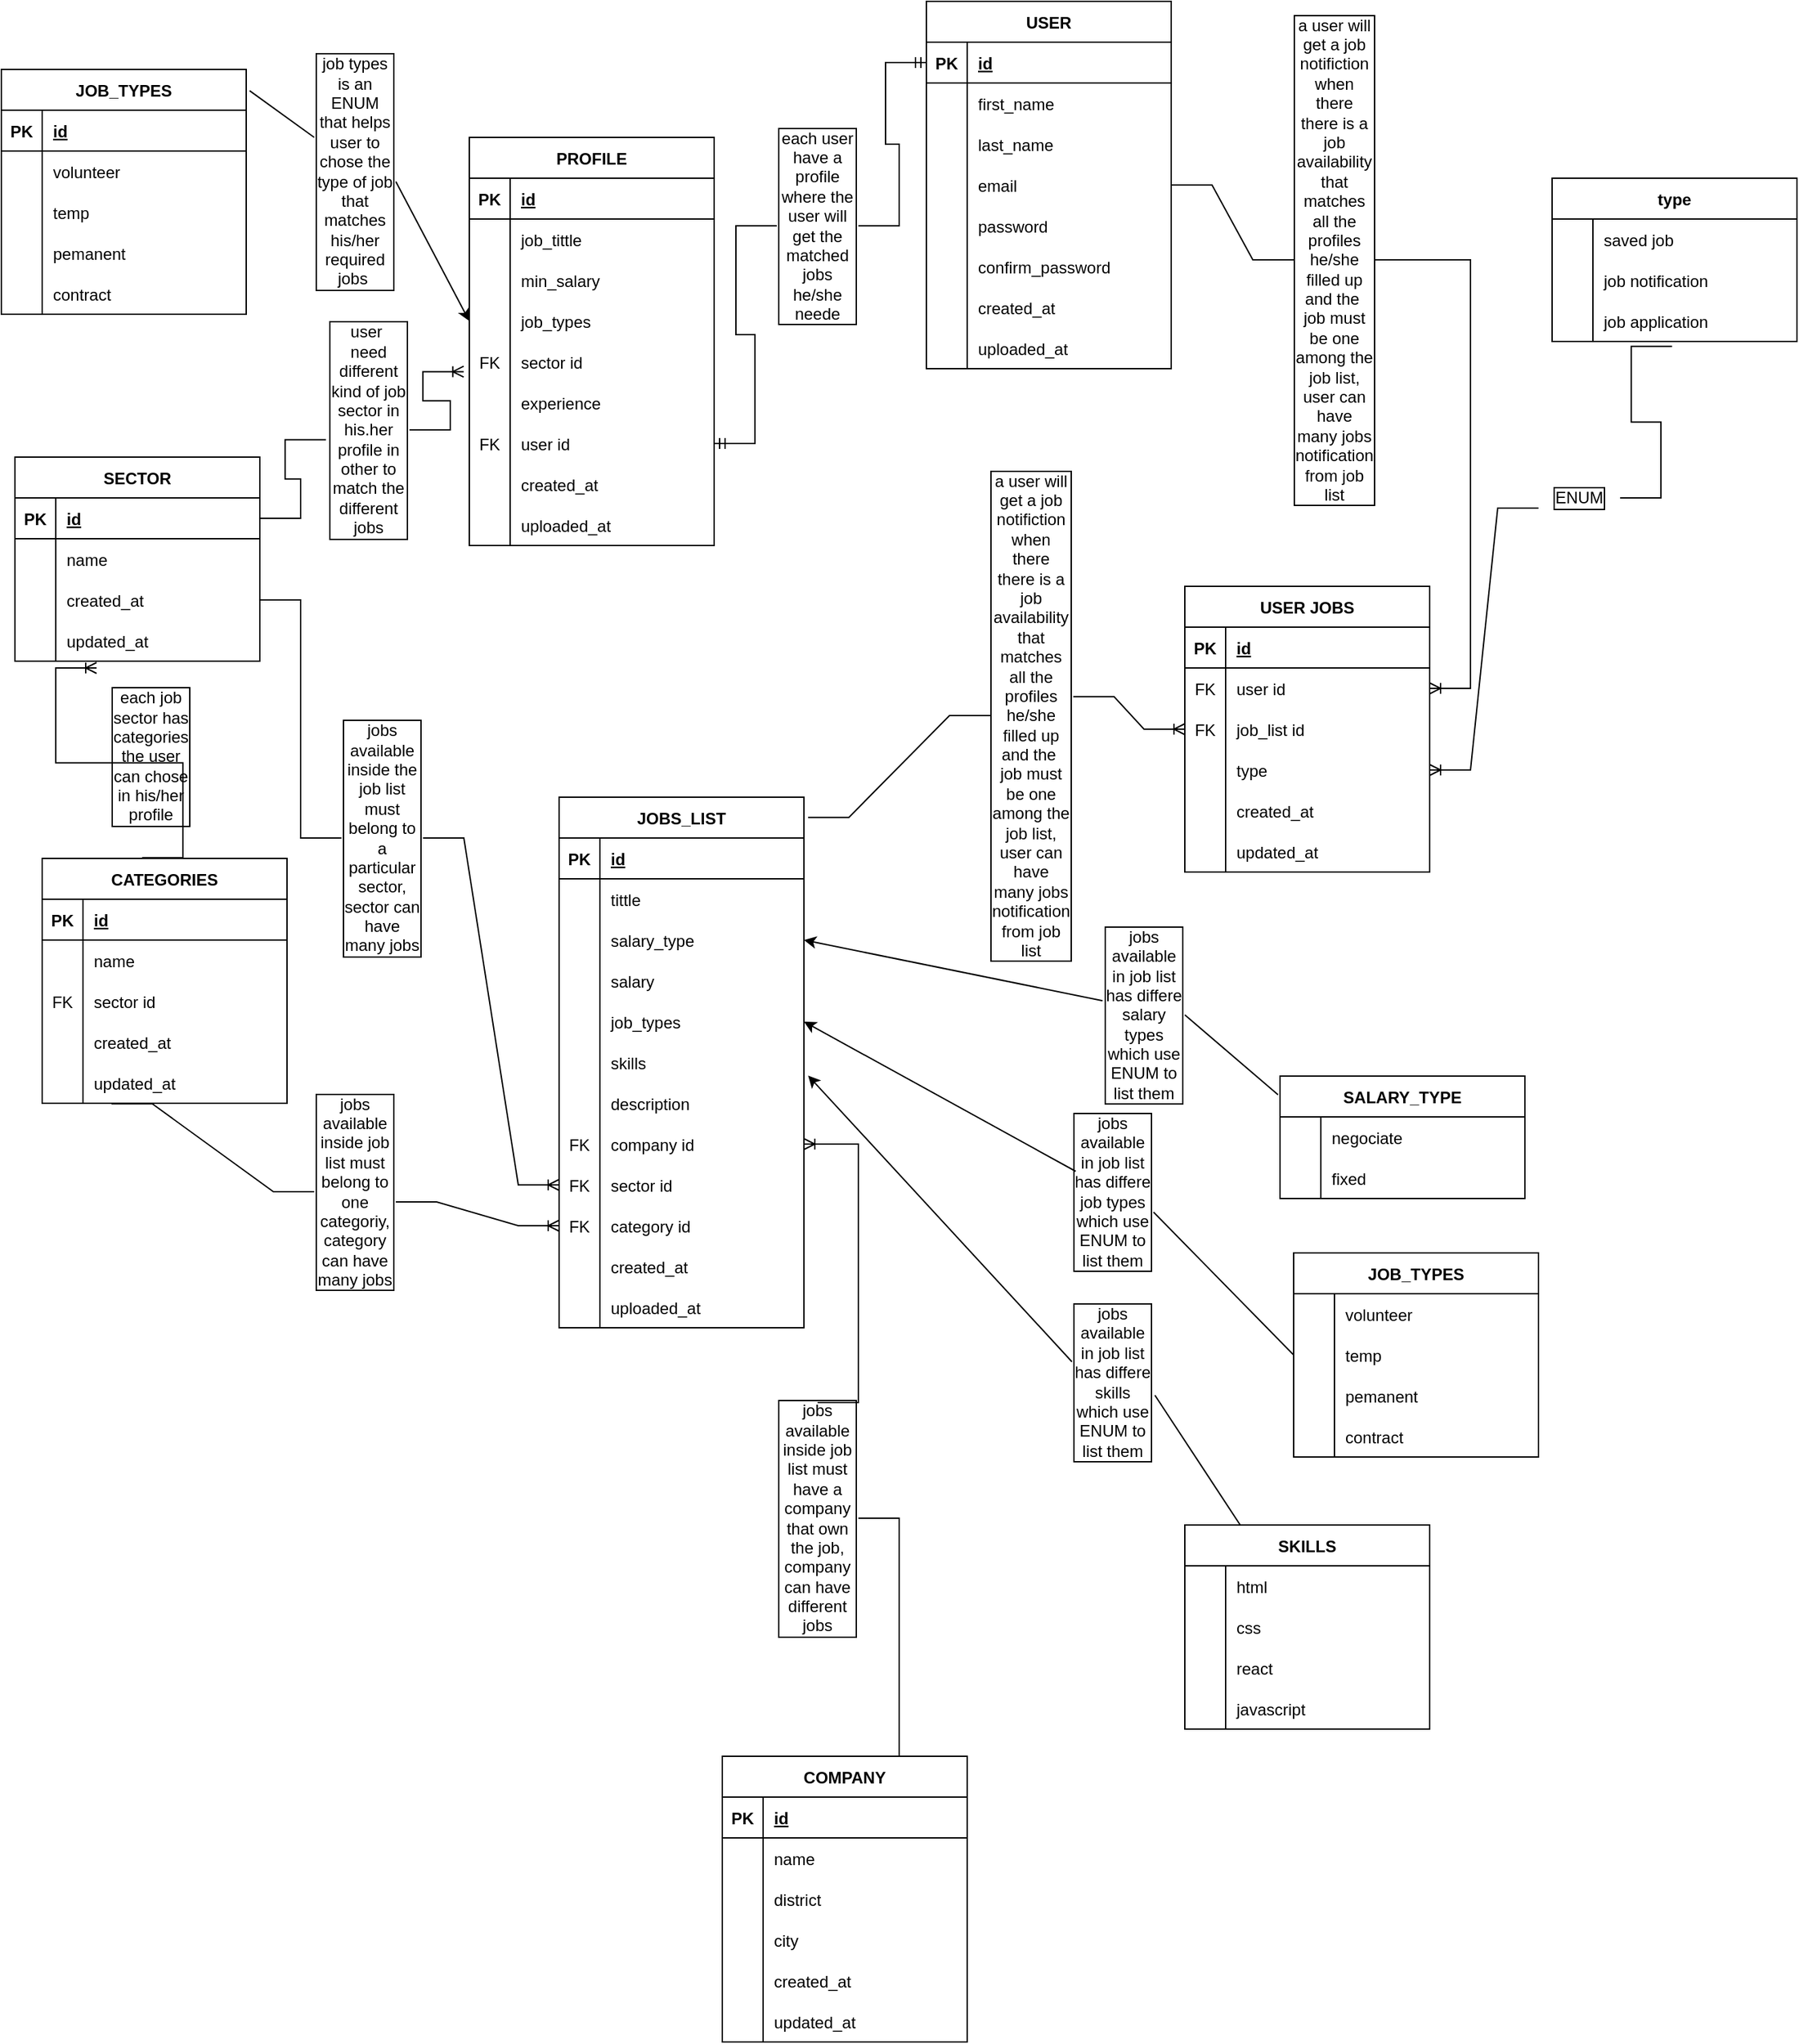 <mxfile version="20.7.4" type="github"><diagram id="ZggqMmM_2Q6UQNQEScWW" name="FULL DATABASE DIAGRAM JOBPLUS"><mxGraphModel dx="1683" dy="525" grid="1" gridSize="10" guides="1" tooltips="1" connect="1" arrows="1" fold="1" page="1" pageScale="1" pageWidth="827" pageHeight="1169" math="0" shadow="0"><root><mxCell id="0"/><mxCell id="1" parent="0"/><mxCell id="D5ONVL__Teygqt4SJaeq-1" value="USER" style="shape=table;startSize=30;container=1;collapsible=1;childLayout=tableLayout;fixedRows=1;rowLines=0;fontStyle=1;align=center;resizeLast=1;" parent="1" vertex="1"><mxGeometry x="660" width="180" height="270" as="geometry"/></mxCell><mxCell id="D5ONVL__Teygqt4SJaeq-2" value="" style="shape=tableRow;horizontal=0;startSize=0;swimlaneHead=0;swimlaneBody=0;fillColor=none;collapsible=0;dropTarget=0;points=[[0,0.5],[1,0.5]];portConstraint=eastwest;top=0;left=0;right=0;bottom=1;" parent="D5ONVL__Teygqt4SJaeq-1" vertex="1"><mxGeometry y="30" width="180" height="30" as="geometry"/></mxCell><mxCell id="D5ONVL__Teygqt4SJaeq-3" value="PK" style="shape=partialRectangle;connectable=0;fillColor=none;top=0;left=0;bottom=0;right=0;fontStyle=1;overflow=hidden;" parent="D5ONVL__Teygqt4SJaeq-2" vertex="1"><mxGeometry width="30" height="30" as="geometry"><mxRectangle width="30" height="30" as="alternateBounds"/></mxGeometry></mxCell><mxCell id="D5ONVL__Teygqt4SJaeq-4" value="id" style="shape=partialRectangle;connectable=0;fillColor=none;top=0;left=0;bottom=0;right=0;align=left;spacingLeft=6;fontStyle=5;overflow=hidden;" parent="D5ONVL__Teygqt4SJaeq-2" vertex="1"><mxGeometry x="30" width="150" height="30" as="geometry"><mxRectangle width="150" height="30" as="alternateBounds"/></mxGeometry></mxCell><mxCell id="D5ONVL__Teygqt4SJaeq-5" value="" style="shape=tableRow;horizontal=0;startSize=0;swimlaneHead=0;swimlaneBody=0;fillColor=none;collapsible=0;dropTarget=0;points=[[0,0.5],[1,0.5]];portConstraint=eastwest;top=0;left=0;right=0;bottom=0;" parent="D5ONVL__Teygqt4SJaeq-1" vertex="1"><mxGeometry y="60" width="180" height="30" as="geometry"/></mxCell><mxCell id="D5ONVL__Teygqt4SJaeq-6" value="" style="shape=partialRectangle;connectable=0;fillColor=none;top=0;left=0;bottom=0;right=0;editable=1;overflow=hidden;" parent="D5ONVL__Teygqt4SJaeq-5" vertex="1"><mxGeometry width="30" height="30" as="geometry"><mxRectangle width="30" height="30" as="alternateBounds"/></mxGeometry></mxCell><mxCell id="D5ONVL__Teygqt4SJaeq-7" value="first_name" style="shape=partialRectangle;connectable=0;fillColor=none;top=0;left=0;bottom=0;right=0;align=left;spacingLeft=6;overflow=hidden;" parent="D5ONVL__Teygqt4SJaeq-5" vertex="1"><mxGeometry x="30" width="150" height="30" as="geometry"><mxRectangle width="150" height="30" as="alternateBounds"/></mxGeometry></mxCell><mxCell id="D5ONVL__Teygqt4SJaeq-8" value="" style="shape=tableRow;horizontal=0;startSize=0;swimlaneHead=0;swimlaneBody=0;fillColor=none;collapsible=0;dropTarget=0;points=[[0,0.5],[1,0.5]];portConstraint=eastwest;top=0;left=0;right=0;bottom=0;" parent="D5ONVL__Teygqt4SJaeq-1" vertex="1"><mxGeometry y="90" width="180" height="30" as="geometry"/></mxCell><mxCell id="D5ONVL__Teygqt4SJaeq-9" value="" style="shape=partialRectangle;connectable=0;fillColor=none;top=0;left=0;bottom=0;right=0;editable=1;overflow=hidden;" parent="D5ONVL__Teygqt4SJaeq-8" vertex="1"><mxGeometry width="30" height="30" as="geometry"><mxRectangle width="30" height="30" as="alternateBounds"/></mxGeometry></mxCell><mxCell id="D5ONVL__Teygqt4SJaeq-10" value="last_name" style="shape=partialRectangle;connectable=0;fillColor=none;top=0;left=0;bottom=0;right=0;align=left;spacingLeft=6;overflow=hidden;" parent="D5ONVL__Teygqt4SJaeq-8" vertex="1"><mxGeometry x="30" width="150" height="30" as="geometry"><mxRectangle width="150" height="30" as="alternateBounds"/></mxGeometry></mxCell><mxCell id="D5ONVL__Teygqt4SJaeq-11" value="" style="shape=tableRow;horizontal=0;startSize=0;swimlaneHead=0;swimlaneBody=0;fillColor=none;collapsible=0;dropTarget=0;points=[[0,0.5],[1,0.5]];portConstraint=eastwest;top=0;left=0;right=0;bottom=0;" parent="D5ONVL__Teygqt4SJaeq-1" vertex="1"><mxGeometry y="120" width="180" height="30" as="geometry"/></mxCell><mxCell id="D5ONVL__Teygqt4SJaeq-12" value="" style="shape=partialRectangle;connectable=0;fillColor=none;top=0;left=0;bottom=0;right=0;editable=1;overflow=hidden;" parent="D5ONVL__Teygqt4SJaeq-11" vertex="1"><mxGeometry width="30" height="30" as="geometry"><mxRectangle width="30" height="30" as="alternateBounds"/></mxGeometry></mxCell><mxCell id="D5ONVL__Teygqt4SJaeq-13" value="email" style="shape=partialRectangle;connectable=0;fillColor=none;top=0;left=0;bottom=0;right=0;align=left;spacingLeft=6;overflow=hidden;" parent="D5ONVL__Teygqt4SJaeq-11" vertex="1"><mxGeometry x="30" width="150" height="30" as="geometry"><mxRectangle width="150" height="30" as="alternateBounds"/></mxGeometry></mxCell><mxCell id="D5ONVL__Teygqt4SJaeq-14" style="shape=tableRow;horizontal=0;startSize=0;swimlaneHead=0;swimlaneBody=0;fillColor=none;collapsible=0;dropTarget=0;points=[[0,0.5],[1,0.5]];portConstraint=eastwest;top=0;left=0;right=0;bottom=0;" parent="D5ONVL__Teygqt4SJaeq-1" vertex="1"><mxGeometry y="150" width="180" height="30" as="geometry"/></mxCell><mxCell id="D5ONVL__Teygqt4SJaeq-15" style="shape=partialRectangle;connectable=0;fillColor=none;top=0;left=0;bottom=0;right=0;editable=1;overflow=hidden;" parent="D5ONVL__Teygqt4SJaeq-14" vertex="1"><mxGeometry width="30" height="30" as="geometry"><mxRectangle width="30" height="30" as="alternateBounds"/></mxGeometry></mxCell><mxCell id="D5ONVL__Teygqt4SJaeq-16" value="password" style="shape=partialRectangle;connectable=0;fillColor=none;top=0;left=0;bottom=0;right=0;align=left;spacingLeft=6;overflow=hidden;" parent="D5ONVL__Teygqt4SJaeq-14" vertex="1"><mxGeometry x="30" width="150" height="30" as="geometry"><mxRectangle width="150" height="30" as="alternateBounds"/></mxGeometry></mxCell><mxCell id="D5ONVL__Teygqt4SJaeq-17" style="shape=tableRow;horizontal=0;startSize=0;swimlaneHead=0;swimlaneBody=0;fillColor=none;collapsible=0;dropTarget=0;points=[[0,0.5],[1,0.5]];portConstraint=eastwest;top=0;left=0;right=0;bottom=0;" parent="D5ONVL__Teygqt4SJaeq-1" vertex="1"><mxGeometry y="180" width="180" height="30" as="geometry"/></mxCell><mxCell id="D5ONVL__Teygqt4SJaeq-18" style="shape=partialRectangle;connectable=0;fillColor=none;top=0;left=0;bottom=0;right=0;editable=1;overflow=hidden;" parent="D5ONVL__Teygqt4SJaeq-17" vertex="1"><mxGeometry width="30" height="30" as="geometry"><mxRectangle width="30" height="30" as="alternateBounds"/></mxGeometry></mxCell><mxCell id="D5ONVL__Teygqt4SJaeq-19" value="confirm_password" style="shape=partialRectangle;connectable=0;fillColor=none;top=0;left=0;bottom=0;right=0;align=left;spacingLeft=6;overflow=hidden;" parent="D5ONVL__Teygqt4SJaeq-17" vertex="1"><mxGeometry x="30" width="150" height="30" as="geometry"><mxRectangle width="150" height="30" as="alternateBounds"/></mxGeometry></mxCell><mxCell id="D5ONVL__Teygqt4SJaeq-20" style="shape=tableRow;horizontal=0;startSize=0;swimlaneHead=0;swimlaneBody=0;fillColor=none;collapsible=0;dropTarget=0;points=[[0,0.5],[1,0.5]];portConstraint=eastwest;top=0;left=0;right=0;bottom=0;" parent="D5ONVL__Teygqt4SJaeq-1" vertex="1"><mxGeometry y="210" width="180" height="30" as="geometry"/></mxCell><mxCell id="D5ONVL__Teygqt4SJaeq-21" style="shape=partialRectangle;connectable=0;fillColor=none;top=0;left=0;bottom=0;right=0;editable=1;overflow=hidden;" parent="D5ONVL__Teygqt4SJaeq-20" vertex="1"><mxGeometry width="30" height="30" as="geometry"><mxRectangle width="30" height="30" as="alternateBounds"/></mxGeometry></mxCell><mxCell id="D5ONVL__Teygqt4SJaeq-22" value="created_at" style="shape=partialRectangle;connectable=0;fillColor=none;top=0;left=0;bottom=0;right=0;align=left;spacingLeft=6;overflow=hidden;" parent="D5ONVL__Teygqt4SJaeq-20" vertex="1"><mxGeometry x="30" width="150" height="30" as="geometry"><mxRectangle width="150" height="30" as="alternateBounds"/></mxGeometry></mxCell><mxCell id="D5ONVL__Teygqt4SJaeq-23" style="shape=tableRow;horizontal=0;startSize=0;swimlaneHead=0;swimlaneBody=0;fillColor=none;collapsible=0;dropTarget=0;points=[[0,0.5],[1,0.5]];portConstraint=eastwest;top=0;left=0;right=0;bottom=0;" parent="D5ONVL__Teygqt4SJaeq-1" vertex="1"><mxGeometry y="240" width="180" height="30" as="geometry"/></mxCell><mxCell id="D5ONVL__Teygqt4SJaeq-24" style="shape=partialRectangle;connectable=0;fillColor=none;top=0;left=0;bottom=0;right=0;editable=1;overflow=hidden;" parent="D5ONVL__Teygqt4SJaeq-23" vertex="1"><mxGeometry width="30" height="30" as="geometry"><mxRectangle width="30" height="30" as="alternateBounds"/></mxGeometry></mxCell><mxCell id="D5ONVL__Teygqt4SJaeq-25" value="uploaded_at" style="shape=partialRectangle;connectable=0;fillColor=none;top=0;left=0;bottom=0;right=0;align=left;spacingLeft=6;overflow=hidden;" parent="D5ONVL__Teygqt4SJaeq-23" vertex="1"><mxGeometry x="30" width="150" height="30" as="geometry"><mxRectangle width="150" height="30" as="alternateBounds"/></mxGeometry></mxCell><mxCell id="D5ONVL__Teygqt4SJaeq-26" value="PROFILE" style="shape=table;startSize=30;container=1;collapsible=1;childLayout=tableLayout;fixedRows=1;rowLines=0;fontStyle=1;align=center;resizeLast=1;" parent="1" vertex="1"><mxGeometry x="324" y="100" width="180" height="300" as="geometry"/></mxCell><mxCell id="D5ONVL__Teygqt4SJaeq-27" value="" style="shape=tableRow;horizontal=0;startSize=0;swimlaneHead=0;swimlaneBody=0;fillColor=none;collapsible=0;dropTarget=0;points=[[0,0.5],[1,0.5]];portConstraint=eastwest;top=0;left=0;right=0;bottom=1;" parent="D5ONVL__Teygqt4SJaeq-26" vertex="1"><mxGeometry y="30" width="180" height="30" as="geometry"/></mxCell><mxCell id="D5ONVL__Teygqt4SJaeq-28" value="PK" style="shape=partialRectangle;connectable=0;fillColor=none;top=0;left=0;bottom=0;right=0;fontStyle=1;overflow=hidden;" parent="D5ONVL__Teygqt4SJaeq-27" vertex="1"><mxGeometry width="30" height="30" as="geometry"><mxRectangle width="30" height="30" as="alternateBounds"/></mxGeometry></mxCell><mxCell id="D5ONVL__Teygqt4SJaeq-29" value="id" style="shape=partialRectangle;connectable=0;fillColor=none;top=0;left=0;bottom=0;right=0;align=left;spacingLeft=6;fontStyle=5;overflow=hidden;" parent="D5ONVL__Teygqt4SJaeq-27" vertex="1"><mxGeometry x="30" width="150" height="30" as="geometry"><mxRectangle width="150" height="30" as="alternateBounds"/></mxGeometry></mxCell><mxCell id="D5ONVL__Teygqt4SJaeq-30" value="" style="shape=tableRow;horizontal=0;startSize=0;swimlaneHead=0;swimlaneBody=0;fillColor=none;collapsible=0;dropTarget=0;points=[[0,0.5],[1,0.5]];portConstraint=eastwest;top=0;left=0;right=0;bottom=0;" parent="D5ONVL__Teygqt4SJaeq-26" vertex="1"><mxGeometry y="60" width="180" height="30" as="geometry"/></mxCell><mxCell id="D5ONVL__Teygqt4SJaeq-31" value="" style="shape=partialRectangle;connectable=0;fillColor=none;top=0;left=0;bottom=0;right=0;editable=1;overflow=hidden;" parent="D5ONVL__Teygqt4SJaeq-30" vertex="1"><mxGeometry width="30" height="30" as="geometry"><mxRectangle width="30" height="30" as="alternateBounds"/></mxGeometry></mxCell><mxCell id="D5ONVL__Teygqt4SJaeq-32" value="job_tittle" style="shape=partialRectangle;connectable=0;fillColor=none;top=0;left=0;bottom=0;right=0;align=left;spacingLeft=6;overflow=hidden;" parent="D5ONVL__Teygqt4SJaeq-30" vertex="1"><mxGeometry x="30" width="150" height="30" as="geometry"><mxRectangle width="150" height="30" as="alternateBounds"/></mxGeometry></mxCell><mxCell id="D5ONVL__Teygqt4SJaeq-33" value="" style="shape=tableRow;horizontal=0;startSize=0;swimlaneHead=0;swimlaneBody=0;fillColor=none;collapsible=0;dropTarget=0;points=[[0,0.5],[1,0.5]];portConstraint=eastwest;top=0;left=0;right=0;bottom=0;" parent="D5ONVL__Teygqt4SJaeq-26" vertex="1"><mxGeometry y="90" width="180" height="30" as="geometry"/></mxCell><mxCell id="D5ONVL__Teygqt4SJaeq-34" value="" style="shape=partialRectangle;connectable=0;fillColor=none;top=0;left=0;bottom=0;right=0;editable=1;overflow=hidden;" parent="D5ONVL__Teygqt4SJaeq-33" vertex="1"><mxGeometry width="30" height="30" as="geometry"><mxRectangle width="30" height="30" as="alternateBounds"/></mxGeometry></mxCell><mxCell id="D5ONVL__Teygqt4SJaeq-35" value="min_salary" style="shape=partialRectangle;connectable=0;fillColor=none;top=0;left=0;bottom=0;right=0;align=left;spacingLeft=6;overflow=hidden;" parent="D5ONVL__Teygqt4SJaeq-33" vertex="1"><mxGeometry x="30" width="150" height="30" as="geometry"><mxRectangle width="150" height="30" as="alternateBounds"/></mxGeometry></mxCell><mxCell id="D5ONVL__Teygqt4SJaeq-36" value="" style="shape=tableRow;horizontal=0;startSize=0;swimlaneHead=0;swimlaneBody=0;fillColor=none;collapsible=0;dropTarget=0;points=[[0,0.5],[1,0.5]];portConstraint=eastwest;top=0;left=0;right=0;bottom=0;" parent="D5ONVL__Teygqt4SJaeq-26" vertex="1"><mxGeometry y="120" width="180" height="30" as="geometry"/></mxCell><mxCell id="D5ONVL__Teygqt4SJaeq-37" value="" style="shape=partialRectangle;connectable=0;fillColor=none;top=0;left=0;bottom=0;right=0;editable=1;overflow=hidden;" parent="D5ONVL__Teygqt4SJaeq-36" vertex="1"><mxGeometry width="30" height="30" as="geometry"><mxRectangle width="30" height="30" as="alternateBounds"/></mxGeometry></mxCell><mxCell id="D5ONVL__Teygqt4SJaeq-38" value="job_types" style="shape=partialRectangle;connectable=0;fillColor=none;top=0;left=0;bottom=0;right=0;align=left;spacingLeft=6;overflow=hidden;" parent="D5ONVL__Teygqt4SJaeq-36" vertex="1"><mxGeometry x="30" width="150" height="30" as="geometry"><mxRectangle width="150" height="30" as="alternateBounds"/></mxGeometry></mxCell><mxCell id="D5ONVL__Teygqt4SJaeq-39" style="shape=tableRow;horizontal=0;startSize=0;swimlaneHead=0;swimlaneBody=0;fillColor=none;collapsible=0;dropTarget=0;points=[[0,0.5],[1,0.5]];portConstraint=eastwest;top=0;left=0;right=0;bottom=0;" parent="D5ONVL__Teygqt4SJaeq-26" vertex="1"><mxGeometry y="150" width="180" height="30" as="geometry"/></mxCell><mxCell id="D5ONVL__Teygqt4SJaeq-40" value="FK" style="shape=partialRectangle;connectable=0;fillColor=none;top=0;left=0;bottom=0;right=0;editable=1;overflow=hidden;" parent="D5ONVL__Teygqt4SJaeq-39" vertex="1"><mxGeometry width="30" height="30" as="geometry"><mxRectangle width="30" height="30" as="alternateBounds"/></mxGeometry></mxCell><mxCell id="D5ONVL__Teygqt4SJaeq-41" value="sector id" style="shape=partialRectangle;connectable=0;fillColor=none;top=0;left=0;bottom=0;right=0;align=left;spacingLeft=6;overflow=hidden;" parent="D5ONVL__Teygqt4SJaeq-39" vertex="1"><mxGeometry x="30" width="150" height="30" as="geometry"><mxRectangle width="150" height="30" as="alternateBounds"/></mxGeometry></mxCell><mxCell id="D5ONVL__Teygqt4SJaeq-42" style="shape=tableRow;horizontal=0;startSize=0;swimlaneHead=0;swimlaneBody=0;fillColor=none;collapsible=0;dropTarget=0;points=[[0,0.5],[1,0.5]];portConstraint=eastwest;top=0;left=0;right=0;bottom=0;" parent="D5ONVL__Teygqt4SJaeq-26" vertex="1"><mxGeometry y="180" width="180" height="30" as="geometry"/></mxCell><mxCell id="D5ONVL__Teygqt4SJaeq-43" style="shape=partialRectangle;connectable=0;fillColor=none;top=0;left=0;bottom=0;right=0;editable=1;overflow=hidden;" parent="D5ONVL__Teygqt4SJaeq-42" vertex="1"><mxGeometry width="30" height="30" as="geometry"><mxRectangle width="30" height="30" as="alternateBounds"/></mxGeometry></mxCell><mxCell id="D5ONVL__Teygqt4SJaeq-44" value="experience" style="shape=partialRectangle;connectable=0;fillColor=none;top=0;left=0;bottom=0;right=0;align=left;spacingLeft=6;overflow=hidden;" parent="D5ONVL__Teygqt4SJaeq-42" vertex="1"><mxGeometry x="30" width="150" height="30" as="geometry"><mxRectangle width="150" height="30" as="alternateBounds"/></mxGeometry></mxCell><mxCell id="D5ONVL__Teygqt4SJaeq-45" style="shape=tableRow;horizontal=0;startSize=0;swimlaneHead=0;swimlaneBody=0;fillColor=none;collapsible=0;dropTarget=0;points=[[0,0.5],[1,0.5]];portConstraint=eastwest;top=0;left=0;right=0;bottom=0;" parent="D5ONVL__Teygqt4SJaeq-26" vertex="1"><mxGeometry y="210" width="180" height="30" as="geometry"/></mxCell><mxCell id="D5ONVL__Teygqt4SJaeq-46" value="FK" style="shape=partialRectangle;connectable=0;fillColor=none;top=0;left=0;bottom=0;right=0;editable=1;overflow=hidden;" parent="D5ONVL__Teygqt4SJaeq-45" vertex="1"><mxGeometry width="30" height="30" as="geometry"><mxRectangle width="30" height="30" as="alternateBounds"/></mxGeometry></mxCell><mxCell id="D5ONVL__Teygqt4SJaeq-47" value="user id" style="shape=partialRectangle;connectable=0;fillColor=none;top=0;left=0;bottom=0;right=0;align=left;spacingLeft=6;overflow=hidden;" parent="D5ONVL__Teygqt4SJaeq-45" vertex="1"><mxGeometry x="30" width="150" height="30" as="geometry"><mxRectangle width="150" height="30" as="alternateBounds"/></mxGeometry></mxCell><mxCell id="D5ONVL__Teygqt4SJaeq-51" style="shape=tableRow;horizontal=0;startSize=0;swimlaneHead=0;swimlaneBody=0;fillColor=none;collapsible=0;dropTarget=0;points=[[0,0.5],[1,0.5]];portConstraint=eastwest;top=0;left=0;right=0;bottom=0;" parent="D5ONVL__Teygqt4SJaeq-26" vertex="1"><mxGeometry y="240" width="180" height="30" as="geometry"/></mxCell><mxCell id="D5ONVL__Teygqt4SJaeq-52" style="shape=partialRectangle;connectable=0;fillColor=none;top=0;left=0;bottom=0;right=0;editable=1;overflow=hidden;" parent="D5ONVL__Teygqt4SJaeq-51" vertex="1"><mxGeometry width="30" height="30" as="geometry"><mxRectangle width="30" height="30" as="alternateBounds"/></mxGeometry></mxCell><mxCell id="D5ONVL__Teygqt4SJaeq-53" value="created_at" style="shape=partialRectangle;connectable=0;fillColor=none;top=0;left=0;bottom=0;right=0;align=left;spacingLeft=6;overflow=hidden;" parent="D5ONVL__Teygqt4SJaeq-51" vertex="1"><mxGeometry x="30" width="150" height="30" as="geometry"><mxRectangle width="150" height="30" as="alternateBounds"/></mxGeometry></mxCell><mxCell id="D5ONVL__Teygqt4SJaeq-48" style="shape=tableRow;horizontal=0;startSize=0;swimlaneHead=0;swimlaneBody=0;fillColor=none;collapsible=0;dropTarget=0;points=[[0,0.5],[1,0.5]];portConstraint=eastwest;top=0;left=0;right=0;bottom=0;" parent="D5ONVL__Teygqt4SJaeq-26" vertex="1"><mxGeometry y="270" width="180" height="30" as="geometry"/></mxCell><mxCell id="D5ONVL__Teygqt4SJaeq-49" style="shape=partialRectangle;connectable=0;fillColor=none;top=0;left=0;bottom=0;right=0;editable=1;overflow=hidden;" parent="D5ONVL__Teygqt4SJaeq-48" vertex="1"><mxGeometry width="30" height="30" as="geometry"><mxRectangle width="30" height="30" as="alternateBounds"/></mxGeometry></mxCell><mxCell id="D5ONVL__Teygqt4SJaeq-50" value="uploaded_at" style="shape=partialRectangle;connectable=0;fillColor=none;top=0;left=0;bottom=0;right=0;align=left;spacingLeft=6;overflow=hidden;" parent="D5ONVL__Teygqt4SJaeq-48" vertex="1"><mxGeometry x="30" width="150" height="30" as="geometry"><mxRectangle width="150" height="30" as="alternateBounds"/></mxGeometry></mxCell><mxCell id="D5ONVL__Teygqt4SJaeq-59" value="JOB_TYPES" style="shape=table;startSize=30;container=1;collapsible=1;childLayout=tableLayout;fixedRows=1;rowLines=0;fontStyle=1;align=center;resizeLast=1;" parent="1" vertex="1"><mxGeometry x="-20" y="50" width="180" height="180" as="geometry"/></mxCell><mxCell id="D5ONVL__Teygqt4SJaeq-60" value="" style="shape=tableRow;horizontal=0;startSize=0;swimlaneHead=0;swimlaneBody=0;fillColor=none;collapsible=0;dropTarget=0;points=[[0,0.5],[1,0.5]];portConstraint=eastwest;top=0;left=0;right=0;bottom=1;" parent="D5ONVL__Teygqt4SJaeq-59" vertex="1"><mxGeometry y="30" width="180" height="30" as="geometry"/></mxCell><mxCell id="D5ONVL__Teygqt4SJaeq-61" value="PK" style="shape=partialRectangle;connectable=0;fillColor=none;top=0;left=0;bottom=0;right=0;fontStyle=1;overflow=hidden;" parent="D5ONVL__Teygqt4SJaeq-60" vertex="1"><mxGeometry width="30" height="30" as="geometry"><mxRectangle width="30" height="30" as="alternateBounds"/></mxGeometry></mxCell><mxCell id="D5ONVL__Teygqt4SJaeq-62" value="id" style="shape=partialRectangle;connectable=0;fillColor=none;top=0;left=0;bottom=0;right=0;align=left;spacingLeft=6;fontStyle=5;overflow=hidden;" parent="D5ONVL__Teygqt4SJaeq-60" vertex="1"><mxGeometry x="30" width="150" height="30" as="geometry"><mxRectangle width="150" height="30" as="alternateBounds"/></mxGeometry></mxCell><mxCell id="D5ONVL__Teygqt4SJaeq-63" value="" style="shape=tableRow;horizontal=0;startSize=0;swimlaneHead=0;swimlaneBody=0;fillColor=none;collapsible=0;dropTarget=0;points=[[0,0.5],[1,0.5]];portConstraint=eastwest;top=0;left=0;right=0;bottom=0;" parent="D5ONVL__Teygqt4SJaeq-59" vertex="1"><mxGeometry y="60" width="180" height="30" as="geometry"/></mxCell><mxCell id="D5ONVL__Teygqt4SJaeq-64" value="" style="shape=partialRectangle;connectable=0;fillColor=none;top=0;left=0;bottom=0;right=0;editable=1;overflow=hidden;" parent="D5ONVL__Teygqt4SJaeq-63" vertex="1"><mxGeometry width="30" height="30" as="geometry"><mxRectangle width="30" height="30" as="alternateBounds"/></mxGeometry></mxCell><mxCell id="D5ONVL__Teygqt4SJaeq-65" value="volunteer" style="shape=partialRectangle;connectable=0;fillColor=none;top=0;left=0;bottom=0;right=0;align=left;spacingLeft=6;overflow=hidden;" parent="D5ONVL__Teygqt4SJaeq-63" vertex="1"><mxGeometry x="30" width="150" height="30" as="geometry"><mxRectangle width="150" height="30" as="alternateBounds"/></mxGeometry></mxCell><mxCell id="D5ONVL__Teygqt4SJaeq-66" value="" style="shape=tableRow;horizontal=0;startSize=0;swimlaneHead=0;swimlaneBody=0;fillColor=none;collapsible=0;dropTarget=0;points=[[0,0.5],[1,0.5]];portConstraint=eastwest;top=0;left=0;right=0;bottom=0;" parent="D5ONVL__Teygqt4SJaeq-59" vertex="1"><mxGeometry y="90" width="180" height="30" as="geometry"/></mxCell><mxCell id="D5ONVL__Teygqt4SJaeq-67" value="" style="shape=partialRectangle;connectable=0;fillColor=none;top=0;left=0;bottom=0;right=0;editable=1;overflow=hidden;" parent="D5ONVL__Teygqt4SJaeq-66" vertex="1"><mxGeometry width="30" height="30" as="geometry"><mxRectangle width="30" height="30" as="alternateBounds"/></mxGeometry></mxCell><mxCell id="D5ONVL__Teygqt4SJaeq-68" value="temp" style="shape=partialRectangle;connectable=0;fillColor=none;top=0;left=0;bottom=0;right=0;align=left;spacingLeft=6;overflow=hidden;" parent="D5ONVL__Teygqt4SJaeq-66" vertex="1"><mxGeometry x="30" width="150" height="30" as="geometry"><mxRectangle width="150" height="30" as="alternateBounds"/></mxGeometry></mxCell><mxCell id="D5ONVL__Teygqt4SJaeq-69" value="" style="shape=tableRow;horizontal=0;startSize=0;swimlaneHead=0;swimlaneBody=0;fillColor=none;collapsible=0;dropTarget=0;points=[[0,0.5],[1,0.5]];portConstraint=eastwest;top=0;left=0;right=0;bottom=0;" parent="D5ONVL__Teygqt4SJaeq-59" vertex="1"><mxGeometry y="120" width="180" height="30" as="geometry"/></mxCell><mxCell id="D5ONVL__Teygqt4SJaeq-70" value="" style="shape=partialRectangle;connectable=0;fillColor=none;top=0;left=0;bottom=0;right=0;editable=1;overflow=hidden;" parent="D5ONVL__Teygqt4SJaeq-69" vertex="1"><mxGeometry width="30" height="30" as="geometry"><mxRectangle width="30" height="30" as="alternateBounds"/></mxGeometry></mxCell><mxCell id="D5ONVL__Teygqt4SJaeq-71" value="pemanent" style="shape=partialRectangle;connectable=0;fillColor=none;top=0;left=0;bottom=0;right=0;align=left;spacingLeft=6;overflow=hidden;" parent="D5ONVL__Teygqt4SJaeq-69" vertex="1"><mxGeometry x="30" width="150" height="30" as="geometry"><mxRectangle width="150" height="30" as="alternateBounds"/></mxGeometry></mxCell><mxCell id="D5ONVL__Teygqt4SJaeq-72" style="shape=tableRow;horizontal=0;startSize=0;swimlaneHead=0;swimlaneBody=0;fillColor=none;collapsible=0;dropTarget=0;points=[[0,0.5],[1,0.5]];portConstraint=eastwest;top=0;left=0;right=0;bottom=0;" parent="D5ONVL__Teygqt4SJaeq-59" vertex="1"><mxGeometry y="150" width="180" height="30" as="geometry"/></mxCell><mxCell id="D5ONVL__Teygqt4SJaeq-73" style="shape=partialRectangle;connectable=0;fillColor=none;top=0;left=0;bottom=0;right=0;editable=1;overflow=hidden;" parent="D5ONVL__Teygqt4SJaeq-72" vertex="1"><mxGeometry width="30" height="30" as="geometry"><mxRectangle width="30" height="30" as="alternateBounds"/></mxGeometry></mxCell><mxCell id="D5ONVL__Teygqt4SJaeq-74" value="contract" style="shape=partialRectangle;connectable=0;fillColor=none;top=0;left=0;bottom=0;right=0;align=left;spacingLeft=6;overflow=hidden;" parent="D5ONVL__Teygqt4SJaeq-72" vertex="1"><mxGeometry x="30" width="150" height="30" as="geometry"><mxRectangle width="150" height="30" as="alternateBounds"/></mxGeometry></mxCell><mxCell id="D5ONVL__Teygqt4SJaeq-84" value="" style="endArrow=classic;html=1;rounded=0;entryX=0;entryY=0.5;entryDx=0;entryDy=0;exitX=1;exitY=0.75;exitDx=0;exitDy=0;" parent="1" source="D5ONVL__Teygqt4SJaeq-85" target="D5ONVL__Teygqt4SJaeq-36" edge="1"><mxGeometry width="50" height="50" relative="1" as="geometry"><mxPoint x="390" y="230" as="sourcePoint"/><mxPoint x="440" y="180" as="targetPoint"/></mxGeometry></mxCell><mxCell id="D5ONVL__Teygqt4SJaeq-85" value="job types is an ENUM that helps user to chose the type of job that matches his/her required jobs&amp;nbsp;" style="text;html=1;strokeColor=none;fillColor=none;align=center;verticalAlign=middle;whiteSpace=wrap;rounded=0;labelBorderColor=default;" parent="1" vertex="1"><mxGeometry x="210" y="110" width="60" height="30" as="geometry"/></mxCell><mxCell id="D5ONVL__Teygqt4SJaeq-86" value="" style="endArrow=none;html=1;rounded=0;exitX=1.014;exitY=0.087;exitDx=0;exitDy=0;exitPerimeter=0;" parent="1" source="D5ONVL__Teygqt4SJaeq-59" edge="1"><mxGeometry width="50" height="50" relative="1" as="geometry"><mxPoint x="390" y="160" as="sourcePoint"/><mxPoint x="210" y="100" as="targetPoint"/></mxGeometry></mxCell><mxCell id="D5ONVL__Teygqt4SJaeq-87" value="SECTOR" style="shape=table;startSize=30;container=1;collapsible=1;childLayout=tableLayout;fixedRows=1;rowLines=0;fontStyle=1;align=center;resizeLast=1;" parent="1" vertex="1"><mxGeometry x="-10" y="335" width="180" height="150" as="geometry"/></mxCell><mxCell id="D5ONVL__Teygqt4SJaeq-88" value="" style="shape=tableRow;horizontal=0;startSize=0;swimlaneHead=0;swimlaneBody=0;fillColor=none;collapsible=0;dropTarget=0;points=[[0,0.5],[1,0.5]];portConstraint=eastwest;top=0;left=0;right=0;bottom=1;" parent="D5ONVL__Teygqt4SJaeq-87" vertex="1"><mxGeometry y="30" width="180" height="30" as="geometry"/></mxCell><mxCell id="D5ONVL__Teygqt4SJaeq-89" value="PK" style="shape=partialRectangle;connectable=0;fillColor=none;top=0;left=0;bottom=0;right=0;fontStyle=1;overflow=hidden;" parent="D5ONVL__Teygqt4SJaeq-88" vertex="1"><mxGeometry width="30" height="30" as="geometry"><mxRectangle width="30" height="30" as="alternateBounds"/></mxGeometry></mxCell><mxCell id="D5ONVL__Teygqt4SJaeq-90" value="id" style="shape=partialRectangle;connectable=0;fillColor=none;top=0;left=0;bottom=0;right=0;align=left;spacingLeft=6;fontStyle=5;overflow=hidden;" parent="D5ONVL__Teygqt4SJaeq-88" vertex="1"><mxGeometry x="30" width="150" height="30" as="geometry"><mxRectangle width="150" height="30" as="alternateBounds"/></mxGeometry></mxCell><mxCell id="D5ONVL__Teygqt4SJaeq-91" value="" style="shape=tableRow;horizontal=0;startSize=0;swimlaneHead=0;swimlaneBody=0;fillColor=none;collapsible=0;dropTarget=0;points=[[0,0.5],[1,0.5]];portConstraint=eastwest;top=0;left=0;right=0;bottom=0;" parent="D5ONVL__Teygqt4SJaeq-87" vertex="1"><mxGeometry y="60" width="180" height="30" as="geometry"/></mxCell><mxCell id="D5ONVL__Teygqt4SJaeq-92" value="" style="shape=partialRectangle;connectable=0;fillColor=none;top=0;left=0;bottom=0;right=0;editable=1;overflow=hidden;" parent="D5ONVL__Teygqt4SJaeq-91" vertex="1"><mxGeometry width="30" height="30" as="geometry"><mxRectangle width="30" height="30" as="alternateBounds"/></mxGeometry></mxCell><mxCell id="D5ONVL__Teygqt4SJaeq-93" value="name" style="shape=partialRectangle;connectable=0;fillColor=none;top=0;left=0;bottom=0;right=0;align=left;spacingLeft=6;overflow=hidden;" parent="D5ONVL__Teygqt4SJaeq-91" vertex="1"><mxGeometry x="30" width="150" height="30" as="geometry"><mxRectangle width="150" height="30" as="alternateBounds"/></mxGeometry></mxCell><mxCell id="D5ONVL__Teygqt4SJaeq-94" value="" style="shape=tableRow;horizontal=0;startSize=0;swimlaneHead=0;swimlaneBody=0;fillColor=none;collapsible=0;dropTarget=0;points=[[0,0.5],[1,0.5]];portConstraint=eastwest;top=0;left=0;right=0;bottom=0;" parent="D5ONVL__Teygqt4SJaeq-87" vertex="1"><mxGeometry y="90" width="180" height="30" as="geometry"/></mxCell><mxCell id="D5ONVL__Teygqt4SJaeq-95" value="" style="shape=partialRectangle;connectable=0;fillColor=none;top=0;left=0;bottom=0;right=0;editable=1;overflow=hidden;" parent="D5ONVL__Teygqt4SJaeq-94" vertex="1"><mxGeometry width="30" height="30" as="geometry"><mxRectangle width="30" height="30" as="alternateBounds"/></mxGeometry></mxCell><mxCell id="D5ONVL__Teygqt4SJaeq-96" value="created_at" style="shape=partialRectangle;connectable=0;fillColor=none;top=0;left=0;bottom=0;right=0;align=left;spacingLeft=6;overflow=hidden;" parent="D5ONVL__Teygqt4SJaeq-94" vertex="1"><mxGeometry x="30" width="150" height="30" as="geometry"><mxRectangle width="150" height="30" as="alternateBounds"/></mxGeometry></mxCell><mxCell id="D5ONVL__Teygqt4SJaeq-97" value="" style="shape=tableRow;horizontal=0;startSize=0;swimlaneHead=0;swimlaneBody=0;fillColor=none;collapsible=0;dropTarget=0;points=[[0,0.5],[1,0.5]];portConstraint=eastwest;top=0;left=0;right=0;bottom=0;" parent="D5ONVL__Teygqt4SJaeq-87" vertex="1"><mxGeometry y="120" width="180" height="30" as="geometry"/></mxCell><mxCell id="D5ONVL__Teygqt4SJaeq-98" value="" style="shape=partialRectangle;connectable=0;fillColor=none;top=0;left=0;bottom=0;right=0;editable=1;overflow=hidden;" parent="D5ONVL__Teygqt4SJaeq-97" vertex="1"><mxGeometry width="30" height="30" as="geometry"><mxRectangle width="30" height="30" as="alternateBounds"/></mxGeometry></mxCell><mxCell id="D5ONVL__Teygqt4SJaeq-99" value="updated_at" style="shape=partialRectangle;connectable=0;fillColor=none;top=0;left=0;bottom=0;right=0;align=left;spacingLeft=6;overflow=hidden;" parent="D5ONVL__Teygqt4SJaeq-97" vertex="1"><mxGeometry x="30" width="150" height="30" as="geometry"><mxRectangle width="150" height="30" as="alternateBounds"/></mxGeometry></mxCell><mxCell id="D5ONVL__Teygqt4SJaeq-106" value="" style="edgeStyle=entityRelationEdgeStyle;fontSize=12;html=1;endArrow=ERmandOne;startArrow=none;rounded=0;entryX=0;entryY=0.5;entryDx=0;entryDy=0;exitX=1;exitY=0.5;exitDx=0;exitDy=0;" parent="1" source="D5ONVL__Teygqt4SJaeq-55" target="D5ONVL__Teygqt4SJaeq-2" edge="1"><mxGeometry x="-0.0" y="6" width="100" height="100" relative="1" as="geometry"><mxPoint x="360" y="320" as="sourcePoint"/><mxPoint x="460" y="220" as="targetPoint"/><mxPoint as="offset"/></mxGeometry></mxCell><mxCell id="D5ONVL__Teygqt4SJaeq-55" value="each user have a profile where the user will get the matched jobs he/she neede" style="text;html=1;strokeColor=none;fillColor=none;align=center;verticalAlign=middle;whiteSpace=wrap;rounded=0;labelBorderColor=default;" parent="1" vertex="1"><mxGeometry x="550" y="150" width="60" height="30" as="geometry"/></mxCell><mxCell id="D5ONVL__Teygqt4SJaeq-107" value="" style="edgeStyle=entityRelationEdgeStyle;fontSize=12;html=1;endArrow=none;startArrow=ERmandOne;rounded=0;entryX=0;entryY=0.5;entryDx=0;entryDy=0;exitX=1;exitY=0.5;exitDx=0;exitDy=0;" parent="1" source="D5ONVL__Teygqt4SJaeq-45" target="D5ONVL__Teygqt4SJaeq-55" edge="1"><mxGeometry x="-0.0" y="6" width="100" height="100" relative="1" as="geometry"><mxPoint x="490" y="260" as="sourcePoint"/><mxPoint x="660" y="45" as="targetPoint"/><mxPoint as="offset"/></mxGeometry></mxCell><mxCell id="D5ONVL__Teygqt4SJaeq-108" value="" style="edgeStyle=entityRelationEdgeStyle;fontSize=12;html=1;endArrow=ERoneToMany;rounded=0;exitX=1;exitY=0.5;exitDx=0;exitDy=0;entryX=-0.023;entryY=0.74;entryDx=0;entryDy=0;entryPerimeter=0;startArrow=none;" parent="1" source="D5ONVL__Teygqt4SJaeq-104" target="D5ONVL__Teygqt4SJaeq-39" edge="1"><mxGeometry width="100" height="100" relative="1" as="geometry"><mxPoint x="360" y="320" as="sourcePoint"/><mxPoint x="460" y="220" as="targetPoint"/></mxGeometry></mxCell><mxCell id="D5ONVL__Teygqt4SJaeq-104" value="user&amp;nbsp; need different kind of job sector in his.her profile in other to match the different jobs" style="text;html=1;strokeColor=none;fillColor=none;align=center;verticalAlign=middle;whiteSpace=wrap;rounded=0;labelBorderColor=default;" parent="1" vertex="1"><mxGeometry x="220" y="300" width="60" height="30" as="geometry"/></mxCell><mxCell id="D5ONVL__Teygqt4SJaeq-109" value="" style="edgeStyle=entityRelationEdgeStyle;fontSize=12;html=1;endArrow=none;rounded=0;exitX=1;exitY=0.5;exitDx=0;exitDy=0;entryX=-0.023;entryY=0.74;entryDx=0;entryDy=0;entryPerimeter=0;" parent="1" source="D5ONVL__Teygqt4SJaeq-88" target="D5ONVL__Teygqt4SJaeq-104" edge="1"><mxGeometry width="100" height="100" relative="1" as="geometry"><mxPoint x="170" y="380" as="sourcePoint"/><mxPoint x="319.86" y="272.2" as="targetPoint"/></mxGeometry></mxCell><mxCell id="no574HPpq6z3LiIFh1RS-14" value="CATEGORIES" style="shape=table;startSize=30;container=1;collapsible=1;childLayout=tableLayout;fixedRows=1;rowLines=0;fontStyle=1;align=center;resizeLast=1;" parent="1" vertex="1"><mxGeometry x="10" y="630" width="180" height="180" as="geometry"/></mxCell><mxCell id="no574HPpq6z3LiIFh1RS-15" value="" style="shape=tableRow;horizontal=0;startSize=0;swimlaneHead=0;swimlaneBody=0;fillColor=none;collapsible=0;dropTarget=0;points=[[0,0.5],[1,0.5]];portConstraint=eastwest;top=0;left=0;right=0;bottom=1;" parent="no574HPpq6z3LiIFh1RS-14" vertex="1"><mxGeometry y="30" width="180" height="30" as="geometry"/></mxCell><mxCell id="no574HPpq6z3LiIFh1RS-16" value="PK" style="shape=partialRectangle;connectable=0;fillColor=none;top=0;left=0;bottom=0;right=0;fontStyle=1;overflow=hidden;" parent="no574HPpq6z3LiIFh1RS-15" vertex="1"><mxGeometry width="30" height="30" as="geometry"><mxRectangle width="30" height="30" as="alternateBounds"/></mxGeometry></mxCell><mxCell id="no574HPpq6z3LiIFh1RS-17" value="id" style="shape=partialRectangle;connectable=0;fillColor=none;top=0;left=0;bottom=0;right=0;align=left;spacingLeft=6;fontStyle=5;overflow=hidden;" parent="no574HPpq6z3LiIFh1RS-15" vertex="1"><mxGeometry x="30" width="150" height="30" as="geometry"><mxRectangle width="150" height="30" as="alternateBounds"/></mxGeometry></mxCell><mxCell id="no574HPpq6z3LiIFh1RS-67" style="shape=tableRow;horizontal=0;startSize=0;swimlaneHead=0;swimlaneBody=0;fillColor=none;collapsible=0;dropTarget=0;points=[[0,0.5],[1,0.5]];portConstraint=eastwest;top=0;left=0;right=0;bottom=0;" parent="no574HPpq6z3LiIFh1RS-14" vertex="1"><mxGeometry y="60" width="180" height="30" as="geometry"/></mxCell><mxCell id="no574HPpq6z3LiIFh1RS-68" style="shape=partialRectangle;connectable=0;fillColor=none;top=0;left=0;bottom=0;right=0;editable=1;overflow=hidden;" parent="no574HPpq6z3LiIFh1RS-67" vertex="1"><mxGeometry width="30" height="30" as="geometry"><mxRectangle width="30" height="30" as="alternateBounds"/></mxGeometry></mxCell><mxCell id="no574HPpq6z3LiIFh1RS-69" value="name" style="shape=partialRectangle;connectable=0;fillColor=none;top=0;left=0;bottom=0;right=0;align=left;spacingLeft=6;overflow=hidden;" parent="no574HPpq6z3LiIFh1RS-67" vertex="1"><mxGeometry x="30" width="150" height="30" as="geometry"><mxRectangle width="150" height="30" as="alternateBounds"/></mxGeometry></mxCell><mxCell id="no574HPpq6z3LiIFh1RS-18" value="" style="shape=tableRow;horizontal=0;startSize=0;swimlaneHead=0;swimlaneBody=0;fillColor=none;collapsible=0;dropTarget=0;points=[[0,0.5],[1,0.5]];portConstraint=eastwest;top=0;left=0;right=0;bottom=0;" parent="no574HPpq6z3LiIFh1RS-14" vertex="1"><mxGeometry y="90" width="180" height="30" as="geometry"/></mxCell><mxCell id="no574HPpq6z3LiIFh1RS-19" value="FK" style="shape=partialRectangle;connectable=0;fillColor=none;top=0;left=0;bottom=0;right=0;editable=1;overflow=hidden;" parent="no574HPpq6z3LiIFh1RS-18" vertex="1"><mxGeometry width="30" height="30" as="geometry"><mxRectangle width="30" height="30" as="alternateBounds"/></mxGeometry></mxCell><mxCell id="no574HPpq6z3LiIFh1RS-20" value="sector id" style="shape=partialRectangle;connectable=0;fillColor=none;top=0;left=0;bottom=0;right=0;align=left;spacingLeft=6;overflow=hidden;" parent="no574HPpq6z3LiIFh1RS-18" vertex="1"><mxGeometry x="30" width="150" height="30" as="geometry"><mxRectangle width="150" height="30" as="alternateBounds"/></mxGeometry></mxCell><mxCell id="no574HPpq6z3LiIFh1RS-21" value="" style="shape=tableRow;horizontal=0;startSize=0;swimlaneHead=0;swimlaneBody=0;fillColor=none;collapsible=0;dropTarget=0;points=[[0,0.5],[1,0.5]];portConstraint=eastwest;top=0;left=0;right=0;bottom=0;" parent="no574HPpq6z3LiIFh1RS-14" vertex="1"><mxGeometry y="120" width="180" height="30" as="geometry"/></mxCell><mxCell id="no574HPpq6z3LiIFh1RS-22" value="" style="shape=partialRectangle;connectable=0;fillColor=none;top=0;left=0;bottom=0;right=0;editable=1;overflow=hidden;" parent="no574HPpq6z3LiIFh1RS-21" vertex="1"><mxGeometry width="30" height="30" as="geometry"><mxRectangle width="30" height="30" as="alternateBounds"/></mxGeometry></mxCell><mxCell id="no574HPpq6z3LiIFh1RS-23" value="created_at" style="shape=partialRectangle;connectable=0;fillColor=none;top=0;left=0;bottom=0;right=0;align=left;spacingLeft=6;overflow=hidden;" parent="no574HPpq6z3LiIFh1RS-21" vertex="1"><mxGeometry x="30" width="150" height="30" as="geometry"><mxRectangle width="150" height="30" as="alternateBounds"/></mxGeometry></mxCell><mxCell id="no574HPpq6z3LiIFh1RS-24" value="" style="shape=tableRow;horizontal=0;startSize=0;swimlaneHead=0;swimlaneBody=0;fillColor=none;collapsible=0;dropTarget=0;points=[[0,0.5],[1,0.5]];portConstraint=eastwest;top=0;left=0;right=0;bottom=0;" parent="no574HPpq6z3LiIFh1RS-14" vertex="1"><mxGeometry y="150" width="180" height="30" as="geometry"/></mxCell><mxCell id="no574HPpq6z3LiIFh1RS-25" value="" style="shape=partialRectangle;connectable=0;fillColor=none;top=0;left=0;bottom=0;right=0;editable=1;overflow=hidden;" parent="no574HPpq6z3LiIFh1RS-24" vertex="1"><mxGeometry width="30" height="30" as="geometry"><mxRectangle width="30" height="30" as="alternateBounds"/></mxGeometry></mxCell><mxCell id="no574HPpq6z3LiIFh1RS-26" value="updated_at" style="shape=partialRectangle;connectable=0;fillColor=none;top=0;left=0;bottom=0;right=0;align=left;spacingLeft=6;overflow=hidden;" parent="no574HPpq6z3LiIFh1RS-24" vertex="1"><mxGeometry x="30" width="150" height="30" as="geometry"><mxRectangle width="150" height="30" as="alternateBounds"/></mxGeometry></mxCell><mxCell id="no574HPpq6z3LiIFh1RS-31" value="" style="edgeStyle=entityRelationEdgeStyle;fontSize=12;html=1;endArrow=ERoneToMany;rounded=0;startArrow=none;exitX=0.408;exitY=-0.003;exitDx=0;exitDy=0;exitPerimeter=0;" parent="1" source="no574HPpq6z3LiIFh1RS-14" edge="1"><mxGeometry width="100" height="100" relative="1" as="geometry"><mxPoint x="60" y="570" as="sourcePoint"/><mxPoint x="50" y="490" as="targetPoint"/></mxGeometry></mxCell><mxCell id="no574HPpq6z3LiIFh1RS-28" value="each job sector has categories the user can chose in his/her profile" style="text;html=1;strokeColor=none;fillColor=none;align=center;verticalAlign=middle;whiteSpace=wrap;rounded=0;labelBorderColor=default;" parent="1" vertex="1"><mxGeometry x="60" y="540" width="60" height="30" as="geometry"/></mxCell><mxCell id="no574HPpq6z3LiIFh1RS-36" value="JOBS_LIST" style="shape=table;startSize=30;container=1;collapsible=1;childLayout=tableLayout;fixedRows=1;rowLines=0;fontStyle=1;align=center;resizeLast=1;" parent="1" vertex="1"><mxGeometry x="390" y="585" width="180" height="390" as="geometry"/></mxCell><mxCell id="no574HPpq6z3LiIFh1RS-37" value="" style="shape=tableRow;horizontal=0;startSize=0;swimlaneHead=0;swimlaneBody=0;fillColor=none;collapsible=0;dropTarget=0;points=[[0,0.5],[1,0.5]];portConstraint=eastwest;top=0;left=0;right=0;bottom=1;" parent="no574HPpq6z3LiIFh1RS-36" vertex="1"><mxGeometry y="30" width="180" height="30" as="geometry"/></mxCell><mxCell id="no574HPpq6z3LiIFh1RS-38" value="PK" style="shape=partialRectangle;connectable=0;fillColor=none;top=0;left=0;bottom=0;right=0;fontStyle=1;overflow=hidden;" parent="no574HPpq6z3LiIFh1RS-37" vertex="1"><mxGeometry width="30" height="30" as="geometry"><mxRectangle width="30" height="30" as="alternateBounds"/></mxGeometry></mxCell><mxCell id="no574HPpq6z3LiIFh1RS-39" value="id" style="shape=partialRectangle;connectable=0;fillColor=none;top=0;left=0;bottom=0;right=0;align=left;spacingLeft=6;fontStyle=5;overflow=hidden;" parent="no574HPpq6z3LiIFh1RS-37" vertex="1"><mxGeometry x="30" width="150" height="30" as="geometry"><mxRectangle width="150" height="30" as="alternateBounds"/></mxGeometry></mxCell><mxCell id="no574HPpq6z3LiIFh1RS-40" value="" style="shape=tableRow;horizontal=0;startSize=0;swimlaneHead=0;swimlaneBody=0;fillColor=none;collapsible=0;dropTarget=0;points=[[0,0.5],[1,0.5]];portConstraint=eastwest;top=0;left=0;right=0;bottom=0;" parent="no574HPpq6z3LiIFh1RS-36" vertex="1"><mxGeometry y="60" width="180" height="30" as="geometry"/></mxCell><mxCell id="no574HPpq6z3LiIFh1RS-41" value="" style="shape=partialRectangle;connectable=0;fillColor=none;top=0;left=0;bottom=0;right=0;editable=1;overflow=hidden;" parent="no574HPpq6z3LiIFh1RS-40" vertex="1"><mxGeometry width="30" height="30" as="geometry"><mxRectangle width="30" height="30" as="alternateBounds"/></mxGeometry></mxCell><mxCell id="no574HPpq6z3LiIFh1RS-42" value="tittle" style="shape=partialRectangle;connectable=0;fillColor=none;top=0;left=0;bottom=0;right=0;align=left;spacingLeft=6;overflow=hidden;" parent="no574HPpq6z3LiIFh1RS-40" vertex="1"><mxGeometry x="30" width="150" height="30" as="geometry"><mxRectangle width="150" height="30" as="alternateBounds"/></mxGeometry></mxCell><mxCell id="no574HPpq6z3LiIFh1RS-43" value="" style="shape=tableRow;horizontal=0;startSize=0;swimlaneHead=0;swimlaneBody=0;fillColor=none;collapsible=0;dropTarget=0;points=[[0,0.5],[1,0.5]];portConstraint=eastwest;top=0;left=0;right=0;bottom=0;" parent="no574HPpq6z3LiIFh1RS-36" vertex="1"><mxGeometry y="90" width="180" height="30" as="geometry"/></mxCell><mxCell id="no574HPpq6z3LiIFh1RS-44" value="" style="shape=partialRectangle;connectable=0;fillColor=none;top=0;left=0;bottom=0;right=0;editable=1;overflow=hidden;" parent="no574HPpq6z3LiIFh1RS-43" vertex="1"><mxGeometry width="30" height="30" as="geometry"><mxRectangle width="30" height="30" as="alternateBounds"/></mxGeometry></mxCell><mxCell id="no574HPpq6z3LiIFh1RS-45" value="salary_type" style="shape=partialRectangle;connectable=0;fillColor=none;top=0;left=0;bottom=0;right=0;align=left;spacingLeft=6;overflow=hidden;" parent="no574HPpq6z3LiIFh1RS-43" vertex="1"><mxGeometry x="30" width="150" height="30" as="geometry"><mxRectangle width="150" height="30" as="alternateBounds"/></mxGeometry></mxCell><mxCell id="no574HPpq6z3LiIFh1RS-46" value="" style="shape=tableRow;horizontal=0;startSize=0;swimlaneHead=0;swimlaneBody=0;fillColor=none;collapsible=0;dropTarget=0;points=[[0,0.5],[1,0.5]];portConstraint=eastwest;top=0;left=0;right=0;bottom=0;" parent="no574HPpq6z3LiIFh1RS-36" vertex="1"><mxGeometry y="120" width="180" height="30" as="geometry"/></mxCell><mxCell id="no574HPpq6z3LiIFh1RS-47" value="" style="shape=partialRectangle;connectable=0;fillColor=none;top=0;left=0;bottom=0;right=0;editable=1;overflow=hidden;" parent="no574HPpq6z3LiIFh1RS-46" vertex="1"><mxGeometry width="30" height="30" as="geometry"><mxRectangle width="30" height="30" as="alternateBounds"/></mxGeometry></mxCell><mxCell id="no574HPpq6z3LiIFh1RS-48" value="salary" style="shape=partialRectangle;connectable=0;fillColor=none;top=0;left=0;bottom=0;right=0;align=left;spacingLeft=6;overflow=hidden;" parent="no574HPpq6z3LiIFh1RS-46" vertex="1"><mxGeometry x="30" width="150" height="30" as="geometry"><mxRectangle width="150" height="30" as="alternateBounds"/></mxGeometry></mxCell><mxCell id="no574HPpq6z3LiIFh1RS-49" style="shape=tableRow;horizontal=0;startSize=0;swimlaneHead=0;swimlaneBody=0;fillColor=none;collapsible=0;dropTarget=0;points=[[0,0.5],[1,0.5]];portConstraint=eastwest;top=0;left=0;right=0;bottom=0;" parent="no574HPpq6z3LiIFh1RS-36" vertex="1"><mxGeometry y="150" width="180" height="30" as="geometry"/></mxCell><mxCell id="no574HPpq6z3LiIFh1RS-50" value="" style="shape=partialRectangle;connectable=0;fillColor=none;top=0;left=0;bottom=0;right=0;editable=1;overflow=hidden;" parent="no574HPpq6z3LiIFh1RS-49" vertex="1"><mxGeometry width="30" height="30" as="geometry"><mxRectangle width="30" height="30" as="alternateBounds"/></mxGeometry></mxCell><mxCell id="no574HPpq6z3LiIFh1RS-51" value="job_types" style="shape=partialRectangle;connectable=0;fillColor=none;top=0;left=0;bottom=0;right=0;align=left;spacingLeft=6;overflow=hidden;" parent="no574HPpq6z3LiIFh1RS-49" vertex="1"><mxGeometry x="30" width="150" height="30" as="geometry"><mxRectangle width="150" height="30" as="alternateBounds"/></mxGeometry></mxCell><mxCell id="no574HPpq6z3LiIFh1RS-52" style="shape=tableRow;horizontal=0;startSize=0;swimlaneHead=0;swimlaneBody=0;fillColor=none;collapsible=0;dropTarget=0;points=[[0,0.5],[1,0.5]];portConstraint=eastwest;top=0;left=0;right=0;bottom=0;" parent="no574HPpq6z3LiIFh1RS-36" vertex="1"><mxGeometry y="180" width="180" height="30" as="geometry"/></mxCell><mxCell id="no574HPpq6z3LiIFh1RS-53" style="shape=partialRectangle;connectable=0;fillColor=none;top=0;left=0;bottom=0;right=0;editable=1;overflow=hidden;" parent="no574HPpq6z3LiIFh1RS-52" vertex="1"><mxGeometry width="30" height="30" as="geometry"><mxRectangle width="30" height="30" as="alternateBounds"/></mxGeometry></mxCell><mxCell id="no574HPpq6z3LiIFh1RS-54" value="skills" style="shape=partialRectangle;connectable=0;fillColor=none;top=0;left=0;bottom=0;right=0;align=left;spacingLeft=6;overflow=hidden;" parent="no574HPpq6z3LiIFh1RS-52" vertex="1"><mxGeometry x="30" width="150" height="30" as="geometry"><mxRectangle width="150" height="30" as="alternateBounds"/></mxGeometry></mxCell><mxCell id="no574HPpq6z3LiIFh1RS-55" style="shape=tableRow;horizontal=0;startSize=0;swimlaneHead=0;swimlaneBody=0;fillColor=none;collapsible=0;dropTarget=0;points=[[0,0.5],[1,0.5]];portConstraint=eastwest;top=0;left=0;right=0;bottom=0;" parent="no574HPpq6z3LiIFh1RS-36" vertex="1"><mxGeometry y="210" width="180" height="30" as="geometry"/></mxCell><mxCell id="no574HPpq6z3LiIFh1RS-56" value="" style="shape=partialRectangle;connectable=0;fillColor=none;top=0;left=0;bottom=0;right=0;editable=1;overflow=hidden;" parent="no574HPpq6z3LiIFh1RS-55" vertex="1"><mxGeometry width="30" height="30" as="geometry"><mxRectangle width="30" height="30" as="alternateBounds"/></mxGeometry></mxCell><mxCell id="no574HPpq6z3LiIFh1RS-57" value="description" style="shape=partialRectangle;connectable=0;fillColor=none;top=0;left=0;bottom=0;right=0;align=left;spacingLeft=6;overflow=hidden;" parent="no574HPpq6z3LiIFh1RS-55" vertex="1"><mxGeometry x="30" width="150" height="30" as="geometry"><mxRectangle width="150" height="30" as="alternateBounds"/></mxGeometry></mxCell><mxCell id="no574HPpq6z3LiIFh1RS-58" style="shape=tableRow;horizontal=0;startSize=0;swimlaneHead=0;swimlaneBody=0;fillColor=none;collapsible=0;dropTarget=0;points=[[0,0.5],[1,0.5]];portConstraint=eastwest;top=0;left=0;right=0;bottom=0;" parent="no574HPpq6z3LiIFh1RS-36" vertex="1"><mxGeometry y="240" width="180" height="30" as="geometry"/></mxCell><mxCell id="no574HPpq6z3LiIFh1RS-59" value="FK" style="shape=partialRectangle;connectable=0;fillColor=none;top=0;left=0;bottom=0;right=0;editable=1;overflow=hidden;" parent="no574HPpq6z3LiIFh1RS-58" vertex="1"><mxGeometry width="30" height="30" as="geometry"><mxRectangle width="30" height="30" as="alternateBounds"/></mxGeometry></mxCell><mxCell id="no574HPpq6z3LiIFh1RS-60" value="company id" style="shape=partialRectangle;connectable=0;fillColor=none;top=0;left=0;bottom=0;right=0;align=left;spacingLeft=6;overflow=hidden;" parent="no574HPpq6z3LiIFh1RS-58" vertex="1"><mxGeometry x="30" width="150" height="30" as="geometry"><mxRectangle width="150" height="30" as="alternateBounds"/></mxGeometry></mxCell><mxCell id="no574HPpq6z3LiIFh1RS-73" style="shape=tableRow;horizontal=0;startSize=0;swimlaneHead=0;swimlaneBody=0;fillColor=none;collapsible=0;dropTarget=0;points=[[0,0.5],[1,0.5]];portConstraint=eastwest;top=0;left=0;right=0;bottom=0;" parent="no574HPpq6z3LiIFh1RS-36" vertex="1"><mxGeometry y="270" width="180" height="30" as="geometry"/></mxCell><mxCell id="no574HPpq6z3LiIFh1RS-74" value="FK" style="shape=partialRectangle;connectable=0;fillColor=none;top=0;left=0;bottom=0;right=0;editable=1;overflow=hidden;" parent="no574HPpq6z3LiIFh1RS-73" vertex="1"><mxGeometry width="30" height="30" as="geometry"><mxRectangle width="30" height="30" as="alternateBounds"/></mxGeometry></mxCell><mxCell id="no574HPpq6z3LiIFh1RS-75" value="sector id" style="shape=partialRectangle;connectable=0;fillColor=none;top=0;left=0;bottom=0;right=0;align=left;spacingLeft=6;overflow=hidden;" parent="no574HPpq6z3LiIFh1RS-73" vertex="1"><mxGeometry x="30" width="150" height="30" as="geometry"><mxRectangle width="150" height="30" as="alternateBounds"/></mxGeometry></mxCell><mxCell id="no574HPpq6z3LiIFh1RS-70" style="shape=tableRow;horizontal=0;startSize=0;swimlaneHead=0;swimlaneBody=0;fillColor=none;collapsible=0;dropTarget=0;points=[[0,0.5],[1,0.5]];portConstraint=eastwest;top=0;left=0;right=0;bottom=0;" parent="no574HPpq6z3LiIFh1RS-36" vertex="1"><mxGeometry y="300" width="180" height="30" as="geometry"/></mxCell><mxCell id="no574HPpq6z3LiIFh1RS-71" value="FK" style="shape=partialRectangle;connectable=0;fillColor=none;top=0;left=0;bottom=0;right=0;editable=1;overflow=hidden;" parent="no574HPpq6z3LiIFh1RS-70" vertex="1"><mxGeometry width="30" height="30" as="geometry"><mxRectangle width="30" height="30" as="alternateBounds"/></mxGeometry></mxCell><mxCell id="no574HPpq6z3LiIFh1RS-72" value="category id" style="shape=partialRectangle;connectable=0;fillColor=none;top=0;left=0;bottom=0;right=0;align=left;spacingLeft=6;overflow=hidden;" parent="no574HPpq6z3LiIFh1RS-70" vertex="1"><mxGeometry x="30" width="150" height="30" as="geometry"><mxRectangle width="150" height="30" as="alternateBounds"/></mxGeometry></mxCell><mxCell id="no574HPpq6z3LiIFh1RS-76" style="shape=tableRow;horizontal=0;startSize=0;swimlaneHead=0;swimlaneBody=0;fillColor=none;collapsible=0;dropTarget=0;points=[[0,0.5],[1,0.5]];portConstraint=eastwest;top=0;left=0;right=0;bottom=0;" parent="no574HPpq6z3LiIFh1RS-36" vertex="1"><mxGeometry y="330" width="180" height="30" as="geometry"/></mxCell><mxCell id="no574HPpq6z3LiIFh1RS-77" style="shape=partialRectangle;connectable=0;fillColor=none;top=0;left=0;bottom=0;right=0;editable=1;overflow=hidden;" parent="no574HPpq6z3LiIFh1RS-76" vertex="1"><mxGeometry width="30" height="30" as="geometry"><mxRectangle width="30" height="30" as="alternateBounds"/></mxGeometry></mxCell><mxCell id="no574HPpq6z3LiIFh1RS-78" value="created_at" style="shape=partialRectangle;connectable=0;fillColor=none;top=0;left=0;bottom=0;right=0;align=left;spacingLeft=6;overflow=hidden;" parent="no574HPpq6z3LiIFh1RS-76" vertex="1"><mxGeometry x="30" width="150" height="30" as="geometry"><mxRectangle width="150" height="30" as="alternateBounds"/></mxGeometry></mxCell><mxCell id="no574HPpq6z3LiIFh1RS-61" style="shape=tableRow;horizontal=0;startSize=0;swimlaneHead=0;swimlaneBody=0;fillColor=none;collapsible=0;dropTarget=0;points=[[0,0.5],[1,0.5]];portConstraint=eastwest;top=0;left=0;right=0;bottom=0;" parent="no574HPpq6z3LiIFh1RS-36" vertex="1"><mxGeometry y="360" width="180" height="30" as="geometry"/></mxCell><mxCell id="no574HPpq6z3LiIFh1RS-62" style="shape=partialRectangle;connectable=0;fillColor=none;top=0;left=0;bottom=0;right=0;editable=1;overflow=hidden;" parent="no574HPpq6z3LiIFh1RS-61" vertex="1"><mxGeometry width="30" height="30" as="geometry"><mxRectangle width="30" height="30" as="alternateBounds"/></mxGeometry></mxCell><mxCell id="no574HPpq6z3LiIFh1RS-63" value="uploaded_at" style="shape=partialRectangle;connectable=0;fillColor=none;top=0;left=0;bottom=0;right=0;align=left;spacingLeft=6;overflow=hidden;" parent="no574HPpq6z3LiIFh1RS-61" vertex="1"><mxGeometry x="30" width="150" height="30" as="geometry"><mxRectangle width="150" height="30" as="alternateBounds"/></mxGeometry></mxCell><mxCell id="no574HPpq6z3LiIFh1RS-79" value="JOB_TYPES" style="shape=table;startSize=30;container=1;collapsible=1;childLayout=tableLayout;fixedRows=1;rowLines=0;fontStyle=1;align=center;resizeLast=1;" parent="1" vertex="1"><mxGeometry x="930" y="920" width="180" height="150" as="geometry"/></mxCell><mxCell id="no574HPpq6z3LiIFh1RS-83" value="" style="shape=tableRow;horizontal=0;startSize=0;swimlaneHead=0;swimlaneBody=0;fillColor=none;collapsible=0;dropTarget=0;points=[[0,0.5],[1,0.5]];portConstraint=eastwest;top=0;left=0;right=0;bottom=0;" parent="no574HPpq6z3LiIFh1RS-79" vertex="1"><mxGeometry y="30" width="180" height="30" as="geometry"/></mxCell><mxCell id="no574HPpq6z3LiIFh1RS-84" value="" style="shape=partialRectangle;connectable=0;fillColor=none;top=0;left=0;bottom=0;right=0;editable=1;overflow=hidden;" parent="no574HPpq6z3LiIFh1RS-83" vertex="1"><mxGeometry width="30" height="30" as="geometry"><mxRectangle width="30" height="30" as="alternateBounds"/></mxGeometry></mxCell><mxCell id="no574HPpq6z3LiIFh1RS-85" value="volunteer" style="shape=partialRectangle;connectable=0;fillColor=none;top=0;left=0;bottom=0;right=0;align=left;spacingLeft=6;overflow=hidden;" parent="no574HPpq6z3LiIFh1RS-83" vertex="1"><mxGeometry x="30" width="150" height="30" as="geometry"><mxRectangle width="150" height="30" as="alternateBounds"/></mxGeometry></mxCell><mxCell id="no574HPpq6z3LiIFh1RS-86" value="" style="shape=tableRow;horizontal=0;startSize=0;swimlaneHead=0;swimlaneBody=0;fillColor=none;collapsible=0;dropTarget=0;points=[[0,0.5],[1,0.5]];portConstraint=eastwest;top=0;left=0;right=0;bottom=0;" parent="no574HPpq6z3LiIFh1RS-79" vertex="1"><mxGeometry y="60" width="180" height="30" as="geometry"/></mxCell><mxCell id="no574HPpq6z3LiIFh1RS-87" value="" style="shape=partialRectangle;connectable=0;fillColor=none;top=0;left=0;bottom=0;right=0;editable=1;overflow=hidden;" parent="no574HPpq6z3LiIFh1RS-86" vertex="1"><mxGeometry width="30" height="30" as="geometry"><mxRectangle width="30" height="30" as="alternateBounds"/></mxGeometry></mxCell><mxCell id="no574HPpq6z3LiIFh1RS-88" value="temp" style="shape=partialRectangle;connectable=0;fillColor=none;top=0;left=0;bottom=0;right=0;align=left;spacingLeft=6;overflow=hidden;" parent="no574HPpq6z3LiIFh1RS-86" vertex="1"><mxGeometry x="30" width="150" height="30" as="geometry"><mxRectangle width="150" height="30" as="alternateBounds"/></mxGeometry></mxCell><mxCell id="no574HPpq6z3LiIFh1RS-89" value="" style="shape=tableRow;horizontal=0;startSize=0;swimlaneHead=0;swimlaneBody=0;fillColor=none;collapsible=0;dropTarget=0;points=[[0,0.5],[1,0.5]];portConstraint=eastwest;top=0;left=0;right=0;bottom=0;" parent="no574HPpq6z3LiIFh1RS-79" vertex="1"><mxGeometry y="90" width="180" height="30" as="geometry"/></mxCell><mxCell id="no574HPpq6z3LiIFh1RS-90" value="" style="shape=partialRectangle;connectable=0;fillColor=none;top=0;left=0;bottom=0;right=0;editable=1;overflow=hidden;" parent="no574HPpq6z3LiIFh1RS-89" vertex="1"><mxGeometry width="30" height="30" as="geometry"><mxRectangle width="30" height="30" as="alternateBounds"/></mxGeometry></mxCell><mxCell id="no574HPpq6z3LiIFh1RS-91" value="pemanent" style="shape=partialRectangle;connectable=0;fillColor=none;top=0;left=0;bottom=0;right=0;align=left;spacingLeft=6;overflow=hidden;" parent="no574HPpq6z3LiIFh1RS-89" vertex="1"><mxGeometry x="30" width="150" height="30" as="geometry"><mxRectangle width="150" height="30" as="alternateBounds"/></mxGeometry></mxCell><mxCell id="no574HPpq6z3LiIFh1RS-92" style="shape=tableRow;horizontal=0;startSize=0;swimlaneHead=0;swimlaneBody=0;fillColor=none;collapsible=0;dropTarget=0;points=[[0,0.5],[1,0.5]];portConstraint=eastwest;top=0;left=0;right=0;bottom=0;" parent="no574HPpq6z3LiIFh1RS-79" vertex="1"><mxGeometry y="120" width="180" height="30" as="geometry"/></mxCell><mxCell id="no574HPpq6z3LiIFh1RS-93" style="shape=partialRectangle;connectable=0;fillColor=none;top=0;left=0;bottom=0;right=0;editable=1;overflow=hidden;" parent="no574HPpq6z3LiIFh1RS-92" vertex="1"><mxGeometry width="30" height="30" as="geometry"><mxRectangle width="30" height="30" as="alternateBounds"/></mxGeometry></mxCell><mxCell id="no574HPpq6z3LiIFh1RS-94" value="contract" style="shape=partialRectangle;connectable=0;fillColor=none;top=0;left=0;bottom=0;right=0;align=left;spacingLeft=6;overflow=hidden;" parent="no574HPpq6z3LiIFh1RS-92" vertex="1"><mxGeometry x="30" width="150" height="30" as="geometry"><mxRectangle width="150" height="30" as="alternateBounds"/></mxGeometry></mxCell><mxCell id="no574HPpq6z3LiIFh1RS-95" value="SALARY_TYPE" style="shape=table;startSize=30;container=1;collapsible=1;childLayout=tableLayout;fixedRows=1;rowLines=0;fontStyle=1;align=center;resizeLast=1;" parent="1" vertex="1"><mxGeometry x="920" y="790" width="180" height="90" as="geometry"/></mxCell><mxCell id="no574HPpq6z3LiIFh1RS-99" value="" style="shape=tableRow;horizontal=0;startSize=0;swimlaneHead=0;swimlaneBody=0;fillColor=none;collapsible=0;dropTarget=0;points=[[0,0.5],[1,0.5]];portConstraint=eastwest;top=0;left=0;right=0;bottom=0;" parent="no574HPpq6z3LiIFh1RS-95" vertex="1"><mxGeometry y="30" width="180" height="30" as="geometry"/></mxCell><mxCell id="no574HPpq6z3LiIFh1RS-100" value="" style="shape=partialRectangle;connectable=0;fillColor=none;top=0;left=0;bottom=0;right=0;editable=1;overflow=hidden;" parent="no574HPpq6z3LiIFh1RS-99" vertex="1"><mxGeometry width="30" height="30" as="geometry"><mxRectangle width="30" height="30" as="alternateBounds"/></mxGeometry></mxCell><mxCell id="no574HPpq6z3LiIFh1RS-101" value="negociate" style="shape=partialRectangle;connectable=0;fillColor=none;top=0;left=0;bottom=0;right=0;align=left;spacingLeft=6;overflow=hidden;" parent="no574HPpq6z3LiIFh1RS-99" vertex="1"><mxGeometry x="30" width="150" height="30" as="geometry"><mxRectangle width="150" height="30" as="alternateBounds"/></mxGeometry></mxCell><mxCell id="no574HPpq6z3LiIFh1RS-102" value="" style="shape=tableRow;horizontal=0;startSize=0;swimlaneHead=0;swimlaneBody=0;fillColor=none;collapsible=0;dropTarget=0;points=[[0,0.5],[1,0.5]];portConstraint=eastwest;top=0;left=0;right=0;bottom=0;" parent="no574HPpq6z3LiIFh1RS-95" vertex="1"><mxGeometry y="60" width="180" height="30" as="geometry"/></mxCell><mxCell id="no574HPpq6z3LiIFh1RS-103" value="" style="shape=partialRectangle;connectable=0;fillColor=none;top=0;left=0;bottom=0;right=0;editable=1;overflow=hidden;" parent="no574HPpq6z3LiIFh1RS-102" vertex="1"><mxGeometry width="30" height="30" as="geometry"><mxRectangle width="30" height="30" as="alternateBounds"/></mxGeometry></mxCell><mxCell id="no574HPpq6z3LiIFh1RS-104" value="fixed" style="shape=partialRectangle;connectable=0;fillColor=none;top=0;left=0;bottom=0;right=0;align=left;spacingLeft=6;overflow=hidden;" parent="no574HPpq6z3LiIFh1RS-102" vertex="1"><mxGeometry x="30" width="150" height="30" as="geometry"><mxRectangle width="150" height="30" as="alternateBounds"/></mxGeometry></mxCell><mxCell id="no574HPpq6z3LiIFh1RS-111" value="SKILLS" style="shape=table;startSize=30;container=1;collapsible=1;childLayout=tableLayout;fixedRows=1;rowLines=0;fontStyle=1;align=center;resizeLast=1;" parent="1" vertex="1"><mxGeometry x="850" y="1120" width="180" height="150" as="geometry"/></mxCell><mxCell id="no574HPpq6z3LiIFh1RS-115" value="" style="shape=tableRow;horizontal=0;startSize=0;swimlaneHead=0;swimlaneBody=0;fillColor=none;collapsible=0;dropTarget=0;points=[[0,0.5],[1,0.5]];portConstraint=eastwest;top=0;left=0;right=0;bottom=0;" parent="no574HPpq6z3LiIFh1RS-111" vertex="1"><mxGeometry y="30" width="180" height="30" as="geometry"/></mxCell><mxCell id="no574HPpq6z3LiIFh1RS-116" value="" style="shape=partialRectangle;connectable=0;fillColor=none;top=0;left=0;bottom=0;right=0;editable=1;overflow=hidden;" parent="no574HPpq6z3LiIFh1RS-115" vertex="1"><mxGeometry width="30" height="30" as="geometry"><mxRectangle width="30" height="30" as="alternateBounds"/></mxGeometry></mxCell><mxCell id="no574HPpq6z3LiIFh1RS-117" value="html" style="shape=partialRectangle;connectable=0;fillColor=none;top=0;left=0;bottom=0;right=0;align=left;spacingLeft=6;overflow=hidden;" parent="no574HPpq6z3LiIFh1RS-115" vertex="1"><mxGeometry x="30" width="150" height="30" as="geometry"><mxRectangle width="150" height="30" as="alternateBounds"/></mxGeometry></mxCell><mxCell id="no574HPpq6z3LiIFh1RS-118" value="" style="shape=tableRow;horizontal=0;startSize=0;swimlaneHead=0;swimlaneBody=0;fillColor=none;collapsible=0;dropTarget=0;points=[[0,0.5],[1,0.5]];portConstraint=eastwest;top=0;left=0;right=0;bottom=0;" parent="no574HPpq6z3LiIFh1RS-111" vertex="1"><mxGeometry y="60" width="180" height="30" as="geometry"/></mxCell><mxCell id="no574HPpq6z3LiIFh1RS-119" value="" style="shape=partialRectangle;connectable=0;fillColor=none;top=0;left=0;bottom=0;right=0;editable=1;overflow=hidden;" parent="no574HPpq6z3LiIFh1RS-118" vertex="1"><mxGeometry width="30" height="30" as="geometry"><mxRectangle width="30" height="30" as="alternateBounds"/></mxGeometry></mxCell><mxCell id="no574HPpq6z3LiIFh1RS-120" value="css" style="shape=partialRectangle;connectable=0;fillColor=none;top=0;left=0;bottom=0;right=0;align=left;spacingLeft=6;overflow=hidden;" parent="no574HPpq6z3LiIFh1RS-118" vertex="1"><mxGeometry x="30" width="150" height="30" as="geometry"><mxRectangle width="150" height="30" as="alternateBounds"/></mxGeometry></mxCell><mxCell id="no574HPpq6z3LiIFh1RS-121" value="" style="shape=tableRow;horizontal=0;startSize=0;swimlaneHead=0;swimlaneBody=0;fillColor=none;collapsible=0;dropTarget=0;points=[[0,0.5],[1,0.5]];portConstraint=eastwest;top=0;left=0;right=0;bottom=0;" parent="no574HPpq6z3LiIFh1RS-111" vertex="1"><mxGeometry y="90" width="180" height="30" as="geometry"/></mxCell><mxCell id="no574HPpq6z3LiIFh1RS-122" value="" style="shape=partialRectangle;connectable=0;fillColor=none;top=0;left=0;bottom=0;right=0;editable=1;overflow=hidden;" parent="no574HPpq6z3LiIFh1RS-121" vertex="1"><mxGeometry width="30" height="30" as="geometry"><mxRectangle width="30" height="30" as="alternateBounds"/></mxGeometry></mxCell><mxCell id="no574HPpq6z3LiIFh1RS-123" value="react" style="shape=partialRectangle;connectable=0;fillColor=none;top=0;left=0;bottom=0;right=0;align=left;spacingLeft=6;overflow=hidden;" parent="no574HPpq6z3LiIFh1RS-121" vertex="1"><mxGeometry x="30" width="150" height="30" as="geometry"><mxRectangle width="150" height="30" as="alternateBounds"/></mxGeometry></mxCell><mxCell id="no574HPpq6z3LiIFh1RS-124" style="shape=tableRow;horizontal=0;startSize=0;swimlaneHead=0;swimlaneBody=0;fillColor=none;collapsible=0;dropTarget=0;points=[[0,0.5],[1,0.5]];portConstraint=eastwest;top=0;left=0;right=0;bottom=0;" parent="no574HPpq6z3LiIFh1RS-111" vertex="1"><mxGeometry y="120" width="180" height="30" as="geometry"/></mxCell><mxCell id="no574HPpq6z3LiIFh1RS-125" style="shape=partialRectangle;connectable=0;fillColor=none;top=0;left=0;bottom=0;right=0;editable=1;overflow=hidden;" parent="no574HPpq6z3LiIFh1RS-124" vertex="1"><mxGeometry width="30" height="30" as="geometry"><mxRectangle width="30" height="30" as="alternateBounds"/></mxGeometry></mxCell><mxCell id="no574HPpq6z3LiIFh1RS-126" value="javascript" style="shape=partialRectangle;connectable=0;fillColor=none;top=0;left=0;bottom=0;right=0;align=left;spacingLeft=6;overflow=hidden;" parent="no574HPpq6z3LiIFh1RS-124" vertex="1"><mxGeometry x="30" width="150" height="30" as="geometry"><mxRectangle width="150" height="30" as="alternateBounds"/></mxGeometry></mxCell><mxCell id="no574HPpq6z3LiIFh1RS-127" value="" style="edgeStyle=entityRelationEdgeStyle;fontSize=12;html=1;endArrow=ERoneToMany;rounded=0;startArrow=none;" parent="1" source="no574HPpq6z3LiIFh1RS-128" target="no574HPpq6z3LiIFh1RS-73" edge="1"><mxGeometry width="100" height="100" relative="1" as="geometry"><mxPoint x="310" y="600" as="sourcePoint"/><mxPoint x="410" y="500" as="targetPoint"/></mxGeometry></mxCell><mxCell id="no574HPpq6z3LiIFh1RS-128" value="jobs available inside the job list must belong to a particular sector, sector can have many jobs" style="text;html=1;strokeColor=none;fillColor=none;align=center;verticalAlign=middle;whiteSpace=wrap;rounded=0;labelBorderColor=default;" parent="1" vertex="1"><mxGeometry x="230" y="600" width="60" height="30" as="geometry"/></mxCell><mxCell id="no574HPpq6z3LiIFh1RS-129" value="" style="edgeStyle=entityRelationEdgeStyle;fontSize=12;html=1;endArrow=none;rounded=0;" parent="1" source="D5ONVL__Teygqt4SJaeq-94" target="no574HPpq6z3LiIFh1RS-128" edge="1"><mxGeometry width="100" height="100" relative="1" as="geometry"><mxPoint x="170" y="440" as="sourcePoint"/><mxPoint x="390" y="870" as="targetPoint"/></mxGeometry></mxCell><mxCell id="no574HPpq6z3LiIFh1RS-130" value="" style="edgeStyle=entityRelationEdgeStyle;fontSize=12;html=1;endArrow=ERoneToMany;rounded=0;exitX=1;exitY=0.75;exitDx=0;exitDy=0;entryX=0;entryY=0.5;entryDx=0;entryDy=0;startArrow=none;" parent="1" source="no574HPpq6z3LiIFh1RS-131" target="no574HPpq6z3LiIFh1RS-70" edge="1"><mxGeometry width="100" height="100" relative="1" as="geometry"><mxPoint x="310" y="920" as="sourcePoint"/><mxPoint x="410" y="820" as="targetPoint"/></mxGeometry></mxCell><mxCell id="no574HPpq6z3LiIFh1RS-131" value="jobs available inside job list must belong to one categoriy, category can have many jobs" style="text;html=1;strokeColor=none;fillColor=none;align=center;verticalAlign=middle;whiteSpace=wrap;rounded=0;labelBorderColor=default;" parent="1" vertex="1"><mxGeometry x="210" y="860" width="60" height="30" as="geometry"/></mxCell><mxCell id="no574HPpq6z3LiIFh1RS-132" value="" style="edgeStyle=entityRelationEdgeStyle;fontSize=12;html=1;endArrow=none;rounded=0;exitX=0.283;exitY=1.013;exitDx=0;exitDy=0;exitPerimeter=0;entryX=0;entryY=0.5;entryDx=0;entryDy=0;" parent="1" source="no574HPpq6z3LiIFh1RS-24" target="no574HPpq6z3LiIFh1RS-131" edge="1"><mxGeometry width="100" height="100" relative="1" as="geometry"><mxPoint x="60.94" y="810.39" as="sourcePoint"/><mxPoint x="390" y="900" as="targetPoint"/></mxGeometry></mxCell><mxCell id="no574HPpq6z3LiIFh1RS-133" value="" style="endArrow=classic;html=1;rounded=0;entryX=1;entryY=0.5;entryDx=0;entryDy=0;exitX=-0.008;exitY=0.153;exitDx=0;exitDy=0;exitPerimeter=0;startArrow=none;" parent="1" source="no574HPpq6z3LiIFh1RS-134" target="no574HPpq6z3LiIFh1RS-43" edge="1"><mxGeometry width="50" height="50" relative="1" as="geometry"><mxPoint x="660" y="630" as="sourcePoint"/><mxPoint x="710" y="580" as="targetPoint"/></mxGeometry></mxCell><mxCell id="no574HPpq6z3LiIFh1RS-134" value="jobs available in job list has differe salary types which use ENUM to list them" style="text;html=1;strokeColor=none;fillColor=none;align=center;verticalAlign=middle;whiteSpace=wrap;rounded=0;labelBorderColor=default;" parent="1" vertex="1"><mxGeometry x="790" y="730" width="60" height="30" as="geometry"/></mxCell><mxCell id="no574HPpq6z3LiIFh1RS-135" value="" style="endArrow=none;html=1;rounded=0;entryX=1;entryY=0.5;entryDx=0;entryDy=0;exitX=-0.008;exitY=0.153;exitDx=0;exitDy=0;exitPerimeter=0;" parent="1" source="no574HPpq6z3LiIFh1RS-95" target="no574HPpq6z3LiIFh1RS-134" edge="1"><mxGeometry width="50" height="50" relative="1" as="geometry"><mxPoint x="958.56" y="628.77" as="sourcePoint"/><mxPoint x="570" y="690" as="targetPoint"/></mxGeometry></mxCell><mxCell id="no574HPpq6z3LiIFh1RS-137" value="" style="endArrow=classic;html=1;rounded=0;entryX=1.017;entryY=0.82;entryDx=0;entryDy=0;entryPerimeter=0;startArrow=none;exitX=0;exitY=0;exitDx=0;exitDy=0;" parent="1" source="no574HPpq6z3LiIFh1RS-138" target="no574HPpq6z3LiIFh1RS-52" edge="1"><mxGeometry width="50" height="50" relative="1" as="geometry"><mxPoint x="810" y="1020" as="sourcePoint"/><mxPoint x="770" y="620" as="targetPoint"/></mxGeometry></mxCell><mxCell id="no574HPpq6z3LiIFh1RS-138" value="jobs available in job list has differe skills which use ENUM to list them" style="text;html=1;strokeColor=none;fillColor=none;align=center;verticalAlign=middle;whiteSpace=wrap;rounded=0;labelBorderColor=default;" parent="1" vertex="1"><mxGeometry x="767" y="1000" width="60" height="30" as="geometry"/></mxCell><mxCell id="no574HPpq6z3LiIFh1RS-139" value="" style="endArrow=none;html=1;rounded=0;entryX=1.017;entryY=0.82;entryDx=0;entryDy=0;entryPerimeter=0;" parent="1" source="no574HPpq6z3LiIFh1RS-111" target="no574HPpq6z3LiIFh1RS-138" edge="1"><mxGeometry width="50" height="50" relative="1" as="geometry"><mxPoint x="930" y="1081.42" as="sourcePoint"/><mxPoint x="573.06" y="789.6" as="targetPoint"/></mxGeometry></mxCell><mxCell id="no574HPpq6z3LiIFh1RS-140" value="" style="endArrow=classic;html=1;rounded=0;entryX=1;entryY=0.5;entryDx=0;entryDy=0;startArrow=none;" parent="1" source="no574HPpq6z3LiIFh1RS-145" target="no574HPpq6z3LiIFh1RS-49" edge="1"><mxGeometry width="50" height="50" relative="1" as="geometry"><mxPoint x="779.28" y="781.59" as="sourcePoint"/><mxPoint x="860" y="860" as="targetPoint"/><Array as="points"/></mxGeometry></mxCell><mxCell id="no574HPpq6z3LiIFh1RS-144" value="" style="endArrow=none;html=1;rounded=0;entryX=0;entryY=0.5;entryDx=0;entryDy=0;exitX=1;exitY=1;exitDx=0;exitDy=0;" parent="1" source="no574HPpq6z3LiIFh1RS-145" target="no574HPpq6z3LiIFh1RS-86" edge="1"><mxGeometry width="50" height="50" relative="1" as="geometry"><mxPoint x="840" y="795" as="sourcePoint"/><mxPoint x="770" y="830" as="targetPoint"/></mxGeometry></mxCell><mxCell id="no574HPpq6z3LiIFh1RS-145" value="jobs available in job list has differe job types which use ENUM to list them" style="text;html=1;strokeColor=none;fillColor=none;align=center;verticalAlign=middle;whiteSpace=wrap;rounded=0;labelBorderColor=default;" parent="1" vertex="1"><mxGeometry x="767" y="860" width="60" height="30" as="geometry"/></mxCell><mxCell id="no574HPpq6z3LiIFh1RS-148" value="COMPANY" style="shape=table;startSize=30;container=1;collapsible=1;childLayout=tableLayout;fixedRows=1;rowLines=0;fontStyle=1;align=center;resizeLast=1;" parent="1" vertex="1"><mxGeometry x="510" y="1290" width="180" height="210" as="geometry"/></mxCell><mxCell id="no574HPpq6z3LiIFh1RS-149" value="" style="shape=tableRow;horizontal=0;startSize=0;swimlaneHead=0;swimlaneBody=0;fillColor=none;collapsible=0;dropTarget=0;points=[[0,0.5],[1,0.5]];portConstraint=eastwest;top=0;left=0;right=0;bottom=1;" parent="no574HPpq6z3LiIFh1RS-148" vertex="1"><mxGeometry y="30" width="180" height="30" as="geometry"/></mxCell><mxCell id="no574HPpq6z3LiIFh1RS-150" value="PK" style="shape=partialRectangle;connectable=0;fillColor=none;top=0;left=0;bottom=0;right=0;fontStyle=1;overflow=hidden;" parent="no574HPpq6z3LiIFh1RS-149" vertex="1"><mxGeometry width="30" height="30" as="geometry"><mxRectangle width="30" height="30" as="alternateBounds"/></mxGeometry></mxCell><mxCell id="no574HPpq6z3LiIFh1RS-151" value="id" style="shape=partialRectangle;connectable=0;fillColor=none;top=0;left=0;bottom=0;right=0;align=left;spacingLeft=6;fontStyle=5;overflow=hidden;" parent="no574HPpq6z3LiIFh1RS-149" vertex="1"><mxGeometry x="30" width="150" height="30" as="geometry"><mxRectangle width="150" height="30" as="alternateBounds"/></mxGeometry></mxCell><mxCell id="no574HPpq6z3LiIFh1RS-152" style="shape=tableRow;horizontal=0;startSize=0;swimlaneHead=0;swimlaneBody=0;fillColor=none;collapsible=0;dropTarget=0;points=[[0,0.5],[1,0.5]];portConstraint=eastwest;top=0;left=0;right=0;bottom=0;" parent="no574HPpq6z3LiIFh1RS-148" vertex="1"><mxGeometry y="60" width="180" height="30" as="geometry"/></mxCell><mxCell id="no574HPpq6z3LiIFh1RS-153" style="shape=partialRectangle;connectable=0;fillColor=none;top=0;left=0;bottom=0;right=0;editable=1;overflow=hidden;" parent="no574HPpq6z3LiIFh1RS-152" vertex="1"><mxGeometry width="30" height="30" as="geometry"><mxRectangle width="30" height="30" as="alternateBounds"/></mxGeometry></mxCell><mxCell id="no574HPpq6z3LiIFh1RS-154" value="name" style="shape=partialRectangle;connectable=0;fillColor=none;top=0;left=0;bottom=0;right=0;align=left;spacingLeft=6;overflow=hidden;" parent="no574HPpq6z3LiIFh1RS-152" vertex="1"><mxGeometry x="30" width="150" height="30" as="geometry"><mxRectangle width="150" height="30" as="alternateBounds"/></mxGeometry></mxCell><mxCell id="no574HPpq6z3LiIFh1RS-155" value="" style="shape=tableRow;horizontal=0;startSize=0;swimlaneHead=0;swimlaneBody=0;fillColor=none;collapsible=0;dropTarget=0;points=[[0,0.5],[1,0.5]];portConstraint=eastwest;top=0;left=0;right=0;bottom=0;" parent="no574HPpq6z3LiIFh1RS-148" vertex="1"><mxGeometry y="90" width="180" height="30" as="geometry"/></mxCell><mxCell id="no574HPpq6z3LiIFh1RS-156" value="" style="shape=partialRectangle;connectable=0;fillColor=none;top=0;left=0;bottom=0;right=0;editable=1;overflow=hidden;" parent="no574HPpq6z3LiIFh1RS-155" vertex="1"><mxGeometry width="30" height="30" as="geometry"><mxRectangle width="30" height="30" as="alternateBounds"/></mxGeometry></mxCell><mxCell id="no574HPpq6z3LiIFh1RS-157" value="district" style="shape=partialRectangle;connectable=0;fillColor=none;top=0;left=0;bottom=0;right=0;align=left;spacingLeft=6;overflow=hidden;" parent="no574HPpq6z3LiIFh1RS-155" vertex="1"><mxGeometry x="30" width="150" height="30" as="geometry"><mxRectangle width="150" height="30" as="alternateBounds"/></mxGeometry></mxCell><mxCell id="no574HPpq6z3LiIFh1RS-164" style="shape=tableRow;horizontal=0;startSize=0;swimlaneHead=0;swimlaneBody=0;fillColor=none;collapsible=0;dropTarget=0;points=[[0,0.5],[1,0.5]];portConstraint=eastwest;top=0;left=0;right=0;bottom=0;" parent="no574HPpq6z3LiIFh1RS-148" vertex="1"><mxGeometry y="120" width="180" height="30" as="geometry"/></mxCell><mxCell id="no574HPpq6z3LiIFh1RS-165" style="shape=partialRectangle;connectable=0;fillColor=none;top=0;left=0;bottom=0;right=0;editable=1;overflow=hidden;" parent="no574HPpq6z3LiIFh1RS-164" vertex="1"><mxGeometry width="30" height="30" as="geometry"><mxRectangle width="30" height="30" as="alternateBounds"/></mxGeometry></mxCell><mxCell id="no574HPpq6z3LiIFh1RS-166" value="city" style="shape=partialRectangle;connectable=0;fillColor=none;top=0;left=0;bottom=0;right=0;align=left;spacingLeft=6;overflow=hidden;" parent="no574HPpq6z3LiIFh1RS-164" vertex="1"><mxGeometry x="30" width="150" height="30" as="geometry"><mxRectangle width="150" height="30" as="alternateBounds"/></mxGeometry></mxCell><mxCell id="no574HPpq6z3LiIFh1RS-158" value="" style="shape=tableRow;horizontal=0;startSize=0;swimlaneHead=0;swimlaneBody=0;fillColor=none;collapsible=0;dropTarget=0;points=[[0,0.5],[1,0.5]];portConstraint=eastwest;top=0;left=0;right=0;bottom=0;" parent="no574HPpq6z3LiIFh1RS-148" vertex="1"><mxGeometry y="150" width="180" height="30" as="geometry"/></mxCell><mxCell id="no574HPpq6z3LiIFh1RS-159" value="" style="shape=partialRectangle;connectable=0;fillColor=none;top=0;left=0;bottom=0;right=0;editable=1;overflow=hidden;" parent="no574HPpq6z3LiIFh1RS-158" vertex="1"><mxGeometry width="30" height="30" as="geometry"><mxRectangle width="30" height="30" as="alternateBounds"/></mxGeometry></mxCell><mxCell id="no574HPpq6z3LiIFh1RS-160" value="created_at" style="shape=partialRectangle;connectable=0;fillColor=none;top=0;left=0;bottom=0;right=0;align=left;spacingLeft=6;overflow=hidden;" parent="no574HPpq6z3LiIFh1RS-158" vertex="1"><mxGeometry x="30" width="150" height="30" as="geometry"><mxRectangle width="150" height="30" as="alternateBounds"/></mxGeometry></mxCell><mxCell id="no574HPpq6z3LiIFh1RS-161" value="" style="shape=tableRow;horizontal=0;startSize=0;swimlaneHead=0;swimlaneBody=0;fillColor=none;collapsible=0;dropTarget=0;points=[[0,0.5],[1,0.5]];portConstraint=eastwest;top=0;left=0;right=0;bottom=0;" parent="no574HPpq6z3LiIFh1RS-148" vertex="1"><mxGeometry y="180" width="180" height="30" as="geometry"/></mxCell><mxCell id="no574HPpq6z3LiIFh1RS-162" value="" style="shape=partialRectangle;connectable=0;fillColor=none;top=0;left=0;bottom=0;right=0;editable=1;overflow=hidden;" parent="no574HPpq6z3LiIFh1RS-161" vertex="1"><mxGeometry width="30" height="30" as="geometry"><mxRectangle width="30" height="30" as="alternateBounds"/></mxGeometry></mxCell><mxCell id="no574HPpq6z3LiIFh1RS-163" value="updated_at" style="shape=partialRectangle;connectable=0;fillColor=none;top=0;left=0;bottom=0;right=0;align=left;spacingLeft=6;overflow=hidden;" parent="no574HPpq6z3LiIFh1RS-161" vertex="1"><mxGeometry x="30" width="150" height="30" as="geometry"><mxRectangle width="150" height="30" as="alternateBounds"/></mxGeometry></mxCell><mxCell id="no574HPpq6z3LiIFh1RS-167" value="" style="edgeStyle=entityRelationEdgeStyle;fontSize=12;html=1;endArrow=ERoneToMany;rounded=0;startArrow=none;" parent="1" target="no574HPpq6z3LiIFh1RS-58" edge="1"><mxGeometry width="100" height="100" relative="1" as="geometry"><mxPoint x="580" y="1030" as="sourcePoint"/><mxPoint x="580" y="850" as="targetPoint"/></mxGeometry></mxCell><mxCell id="no574HPpq6z3LiIFh1RS-168" value="jobs available inside job list must have a company that own the job, company can have different jobs" style="text;html=1;strokeColor=none;fillColor=none;align=center;verticalAlign=middle;whiteSpace=wrap;rounded=0;labelBorderColor=default;" parent="1" vertex="1"><mxGeometry x="550" y="1100" width="60" height="30" as="geometry"/></mxCell><mxCell id="no574HPpq6z3LiIFh1RS-169" value="" style="edgeStyle=entityRelationEdgeStyle;fontSize=12;html=1;endArrow=none;rounded=0;exitX=0.543;exitY=0;exitDx=0;exitDy=0;exitPerimeter=0;" parent="1" source="no574HPpq6z3LiIFh1RS-148" target="no574HPpq6z3LiIFh1RS-168" edge="1"><mxGeometry width="100" height="100" relative="1" as="geometry"><mxPoint x="777.74" y="1100" as="sourcePoint"/><mxPoint x="570" y="840" as="targetPoint"/></mxGeometry></mxCell><mxCell id="no574HPpq6z3LiIFh1RS-170" value="USER JOBS" style="shape=table;startSize=30;container=1;collapsible=1;childLayout=tableLayout;fixedRows=1;rowLines=0;fontStyle=1;align=center;resizeLast=1;" parent="1" vertex="1"><mxGeometry x="850" y="430" width="180" height="210" as="geometry"/></mxCell><mxCell id="no574HPpq6z3LiIFh1RS-171" value="" style="shape=tableRow;horizontal=0;startSize=0;swimlaneHead=0;swimlaneBody=0;fillColor=none;collapsible=0;dropTarget=0;points=[[0,0.5],[1,0.5]];portConstraint=eastwest;top=0;left=0;right=0;bottom=1;" parent="no574HPpq6z3LiIFh1RS-170" vertex="1"><mxGeometry y="30" width="180" height="30" as="geometry"/></mxCell><mxCell id="no574HPpq6z3LiIFh1RS-172" value="PK" style="shape=partialRectangle;connectable=0;fillColor=none;top=0;left=0;bottom=0;right=0;fontStyle=1;overflow=hidden;" parent="no574HPpq6z3LiIFh1RS-171" vertex="1"><mxGeometry width="30" height="30" as="geometry"><mxRectangle width="30" height="30" as="alternateBounds"/></mxGeometry></mxCell><mxCell id="no574HPpq6z3LiIFh1RS-173" value="id" style="shape=partialRectangle;connectable=0;fillColor=none;top=0;left=0;bottom=0;right=0;align=left;spacingLeft=6;fontStyle=5;overflow=hidden;" parent="no574HPpq6z3LiIFh1RS-171" vertex="1"><mxGeometry x="30" width="150" height="30" as="geometry"><mxRectangle width="150" height="30" as="alternateBounds"/></mxGeometry></mxCell><mxCell id="no574HPpq6z3LiIFh1RS-174" style="shape=tableRow;horizontal=0;startSize=0;swimlaneHead=0;swimlaneBody=0;fillColor=none;collapsible=0;dropTarget=0;points=[[0,0.5],[1,0.5]];portConstraint=eastwest;top=0;left=0;right=0;bottom=0;" parent="no574HPpq6z3LiIFh1RS-170" vertex="1"><mxGeometry y="60" width="180" height="30" as="geometry"/></mxCell><mxCell id="no574HPpq6z3LiIFh1RS-175" value="FK" style="shape=partialRectangle;connectable=0;fillColor=none;top=0;left=0;bottom=0;right=0;editable=1;overflow=hidden;" parent="no574HPpq6z3LiIFh1RS-174" vertex="1"><mxGeometry width="30" height="30" as="geometry"><mxRectangle width="30" height="30" as="alternateBounds"/></mxGeometry></mxCell><mxCell id="no574HPpq6z3LiIFh1RS-176" value="user id" style="shape=partialRectangle;connectable=0;fillColor=none;top=0;left=0;bottom=0;right=0;align=left;spacingLeft=6;overflow=hidden;" parent="no574HPpq6z3LiIFh1RS-174" vertex="1"><mxGeometry x="30" width="150" height="30" as="geometry"><mxRectangle width="150" height="30" as="alternateBounds"/></mxGeometry></mxCell><mxCell id="no574HPpq6z3LiIFh1RS-177" value="" style="shape=tableRow;horizontal=0;startSize=0;swimlaneHead=0;swimlaneBody=0;fillColor=none;collapsible=0;dropTarget=0;points=[[0,0.5],[1,0.5]];portConstraint=eastwest;top=0;left=0;right=0;bottom=0;" parent="no574HPpq6z3LiIFh1RS-170" vertex="1"><mxGeometry y="90" width="180" height="30" as="geometry"/></mxCell><mxCell id="no574HPpq6z3LiIFh1RS-178" value="FK" style="shape=partialRectangle;connectable=0;fillColor=none;top=0;left=0;bottom=0;right=0;editable=1;overflow=hidden;" parent="no574HPpq6z3LiIFh1RS-177" vertex="1"><mxGeometry width="30" height="30" as="geometry"><mxRectangle width="30" height="30" as="alternateBounds"/></mxGeometry></mxCell><mxCell id="no574HPpq6z3LiIFh1RS-179" value="job_list id" style="shape=partialRectangle;connectable=0;fillColor=none;top=0;left=0;bottom=0;right=0;align=left;spacingLeft=6;overflow=hidden;" parent="no574HPpq6z3LiIFh1RS-177" vertex="1"><mxGeometry x="30" width="150" height="30" as="geometry"><mxRectangle width="150" height="30" as="alternateBounds"/></mxGeometry></mxCell><mxCell id="no574HPpq6z3LiIFh1RS-223" style="shape=tableRow;horizontal=0;startSize=0;swimlaneHead=0;swimlaneBody=0;fillColor=none;collapsible=0;dropTarget=0;points=[[0,0.5],[1,0.5]];portConstraint=eastwest;top=0;left=0;right=0;bottom=0;" parent="no574HPpq6z3LiIFh1RS-170" vertex="1"><mxGeometry y="120" width="180" height="30" as="geometry"/></mxCell><mxCell id="no574HPpq6z3LiIFh1RS-224" style="shape=partialRectangle;connectable=0;fillColor=none;top=0;left=0;bottom=0;right=0;editable=1;overflow=hidden;" parent="no574HPpq6z3LiIFh1RS-223" vertex="1"><mxGeometry width="30" height="30" as="geometry"><mxRectangle width="30" height="30" as="alternateBounds"/></mxGeometry></mxCell><mxCell id="no574HPpq6z3LiIFh1RS-225" value="type" style="shape=partialRectangle;connectable=0;fillColor=none;top=0;left=0;bottom=0;right=0;align=left;spacingLeft=6;overflow=hidden;" parent="no574HPpq6z3LiIFh1RS-223" vertex="1"><mxGeometry x="30" width="150" height="30" as="geometry"><mxRectangle width="150" height="30" as="alternateBounds"/></mxGeometry></mxCell><mxCell id="no574HPpq6z3LiIFh1RS-183" value="" style="shape=tableRow;horizontal=0;startSize=0;swimlaneHead=0;swimlaneBody=0;fillColor=none;collapsible=0;dropTarget=0;points=[[0,0.5],[1,0.5]];portConstraint=eastwest;top=0;left=0;right=0;bottom=0;" parent="no574HPpq6z3LiIFh1RS-170" vertex="1"><mxGeometry y="150" width="180" height="30" as="geometry"/></mxCell><mxCell id="no574HPpq6z3LiIFh1RS-184" value="" style="shape=partialRectangle;connectable=0;fillColor=none;top=0;left=0;bottom=0;right=0;editable=1;overflow=hidden;" parent="no574HPpq6z3LiIFh1RS-183" vertex="1"><mxGeometry width="30" height="30" as="geometry"><mxRectangle width="30" height="30" as="alternateBounds"/></mxGeometry></mxCell><mxCell id="no574HPpq6z3LiIFh1RS-185" value="created_at" style="shape=partialRectangle;connectable=0;fillColor=none;top=0;left=0;bottom=0;right=0;align=left;spacingLeft=6;overflow=hidden;" parent="no574HPpq6z3LiIFh1RS-183" vertex="1"><mxGeometry x="30" width="150" height="30" as="geometry"><mxRectangle width="150" height="30" as="alternateBounds"/></mxGeometry></mxCell><mxCell id="no574HPpq6z3LiIFh1RS-186" value="" style="shape=tableRow;horizontal=0;startSize=0;swimlaneHead=0;swimlaneBody=0;fillColor=none;collapsible=0;dropTarget=0;points=[[0,0.5],[1,0.5]];portConstraint=eastwest;top=0;left=0;right=0;bottom=0;" parent="no574HPpq6z3LiIFh1RS-170" vertex="1"><mxGeometry y="180" width="180" height="30" as="geometry"/></mxCell><mxCell id="no574HPpq6z3LiIFh1RS-187" value="" style="shape=partialRectangle;connectable=0;fillColor=none;top=0;left=0;bottom=0;right=0;editable=1;overflow=hidden;" parent="no574HPpq6z3LiIFh1RS-186" vertex="1"><mxGeometry width="30" height="30" as="geometry"><mxRectangle width="30" height="30" as="alternateBounds"/></mxGeometry></mxCell><mxCell id="no574HPpq6z3LiIFh1RS-188" value="updated_at" style="shape=partialRectangle;connectable=0;fillColor=none;top=0;left=0;bottom=0;right=0;align=left;spacingLeft=6;overflow=hidden;" parent="no574HPpq6z3LiIFh1RS-186" vertex="1"><mxGeometry x="30" width="150" height="30" as="geometry"><mxRectangle width="150" height="30" as="alternateBounds"/></mxGeometry></mxCell><mxCell id="no574HPpq6z3LiIFh1RS-189" value="" style="edgeStyle=entityRelationEdgeStyle;fontSize=12;html=1;endArrow=ERoneToMany;rounded=0;exitX=1.017;exitY=0.038;exitDx=0;exitDy=0;exitPerimeter=0;startArrow=none;" parent="1" source="no574HPpq6z3LiIFh1RS-190" target="no574HPpq6z3LiIFh1RS-177" edge="1"><mxGeometry width="100" height="100" relative="1" as="geometry"><mxPoint x="830" y="640" as="sourcePoint"/><mxPoint x="930" y="540" as="targetPoint"/></mxGeometry></mxCell><mxCell id="no574HPpq6z3LiIFh1RS-190" value="a user will get a job notifiction when there there is a job availability that matches all the profiles he/she filled up and the&amp;nbsp; job must be one among the job list, user can have many jobs notification from job list" style="text;html=1;strokeColor=none;fillColor=none;align=center;verticalAlign=middle;whiteSpace=wrap;rounded=0;labelBorderColor=default;" parent="1" vertex="1"><mxGeometry x="707" y="510" width="60" height="30" as="geometry"/></mxCell><mxCell id="no574HPpq6z3LiIFh1RS-191" value="" style="edgeStyle=entityRelationEdgeStyle;fontSize=12;html=1;endArrow=none;rounded=0;exitX=1.017;exitY=0.038;exitDx=0;exitDy=0;exitPerimeter=0;" parent="1" source="no574HPpq6z3LiIFh1RS-36" target="no574HPpq6z3LiIFh1RS-190" edge="1"><mxGeometry width="100" height="100" relative="1" as="geometry"><mxPoint x="573.06" y="599.82" as="sourcePoint"/><mxPoint x="750" y="480" as="targetPoint"/></mxGeometry></mxCell><mxCell id="no574HPpq6z3LiIFh1RS-192" value="" style="edgeStyle=entityRelationEdgeStyle;fontSize=12;html=1;endArrow=ERoneToMany;rounded=0;startArrow=none;" parent="1" source="no574HPpq6z3LiIFh1RS-193" target="no574HPpq6z3LiIFh1RS-174" edge="1"><mxGeometry width="100" height="100" relative="1" as="geometry"><mxPoint x="830" y="320" as="sourcePoint"/><mxPoint x="1040" y="510" as="targetPoint"/></mxGeometry></mxCell><mxCell id="no574HPpq6z3LiIFh1RS-193" value="a user will get a job notifiction when there there is a job availability that matches all the profiles he/she filled up and the&amp;nbsp; job must be one among the job list, user can have many jobs notification from job list" style="text;html=1;strokeColor=none;fillColor=none;align=center;verticalAlign=middle;whiteSpace=wrap;rounded=0;labelBorderColor=default;" parent="1" vertex="1"><mxGeometry x="930" y="180" width="60" height="20" as="geometry"/></mxCell><mxCell id="no574HPpq6z3LiIFh1RS-194" value="" style="edgeStyle=entityRelationEdgeStyle;fontSize=12;html=1;endArrow=none;rounded=0;" parent="1" source="D5ONVL__Teygqt4SJaeq-1" target="no574HPpq6z3LiIFh1RS-193" edge="1"><mxGeometry width="100" height="100" relative="1" as="geometry"><mxPoint x="840" y="135" as="sourcePoint"/><mxPoint x="930" y="465" as="targetPoint"/></mxGeometry></mxCell><mxCell id="no574HPpq6z3LiIFh1RS-196" value="type" style="shape=table;startSize=30;container=1;collapsible=1;childLayout=tableLayout;fixedRows=1;rowLines=0;fontStyle=1;align=center;resizeLast=1;" parent="1" vertex="1"><mxGeometry x="1120" y="130" width="180" height="120" as="geometry"/></mxCell><mxCell id="no574HPpq6z3LiIFh1RS-200" style="shape=tableRow;horizontal=0;startSize=0;swimlaneHead=0;swimlaneBody=0;fillColor=none;collapsible=0;dropTarget=0;points=[[0,0.5],[1,0.5]];portConstraint=eastwest;top=0;left=0;right=0;bottom=0;" parent="no574HPpq6z3LiIFh1RS-196" vertex="1"><mxGeometry y="30" width="180" height="30" as="geometry"/></mxCell><mxCell id="no574HPpq6z3LiIFh1RS-201" value="" style="shape=partialRectangle;connectable=0;fillColor=none;top=0;left=0;bottom=0;right=0;editable=1;overflow=hidden;" parent="no574HPpq6z3LiIFh1RS-200" vertex="1"><mxGeometry width="30" height="30" as="geometry"><mxRectangle width="30" height="30" as="alternateBounds"/></mxGeometry></mxCell><mxCell id="no574HPpq6z3LiIFh1RS-202" value="saved job" style="shape=partialRectangle;connectable=0;fillColor=none;top=0;left=0;bottom=0;right=0;align=left;spacingLeft=6;overflow=hidden;" parent="no574HPpq6z3LiIFh1RS-200" vertex="1"><mxGeometry x="30" width="150" height="30" as="geometry"><mxRectangle width="150" height="30" as="alternateBounds"/></mxGeometry></mxCell><mxCell id="no574HPpq6z3LiIFh1RS-203" value="" style="shape=tableRow;horizontal=0;startSize=0;swimlaneHead=0;swimlaneBody=0;fillColor=none;collapsible=0;dropTarget=0;points=[[0,0.5],[1,0.5]];portConstraint=eastwest;top=0;left=0;right=0;bottom=0;" parent="no574HPpq6z3LiIFh1RS-196" vertex="1"><mxGeometry y="60" width="180" height="30" as="geometry"/></mxCell><mxCell id="no574HPpq6z3LiIFh1RS-204" value="" style="shape=partialRectangle;connectable=0;fillColor=none;top=0;left=0;bottom=0;right=0;editable=1;overflow=hidden;" parent="no574HPpq6z3LiIFh1RS-203" vertex="1"><mxGeometry width="30" height="30" as="geometry"><mxRectangle width="30" height="30" as="alternateBounds"/></mxGeometry></mxCell><mxCell id="no574HPpq6z3LiIFh1RS-205" value="job notification" style="shape=partialRectangle;connectable=0;fillColor=none;top=0;left=0;bottom=0;right=0;align=left;spacingLeft=6;overflow=hidden;" parent="no574HPpq6z3LiIFh1RS-203" vertex="1"><mxGeometry x="30" width="150" height="30" as="geometry"><mxRectangle width="150" height="30" as="alternateBounds"/></mxGeometry></mxCell><mxCell id="no574HPpq6z3LiIFh1RS-220" style="shape=tableRow;horizontal=0;startSize=0;swimlaneHead=0;swimlaneBody=0;fillColor=none;collapsible=0;dropTarget=0;points=[[0,0.5],[1,0.5]];portConstraint=eastwest;top=0;left=0;right=0;bottom=0;" parent="no574HPpq6z3LiIFh1RS-196" vertex="1"><mxGeometry y="90" width="180" height="30" as="geometry"/></mxCell><mxCell id="no574HPpq6z3LiIFh1RS-221" style="shape=partialRectangle;connectable=0;fillColor=none;top=0;left=0;bottom=0;right=0;editable=1;overflow=hidden;" parent="no574HPpq6z3LiIFh1RS-220" vertex="1"><mxGeometry width="30" height="30" as="geometry"><mxRectangle width="30" height="30" as="alternateBounds"/></mxGeometry></mxCell><mxCell id="no574HPpq6z3LiIFh1RS-222" value="job application" style="shape=partialRectangle;connectable=0;fillColor=none;top=0;left=0;bottom=0;right=0;align=left;spacingLeft=6;overflow=hidden;" parent="no574HPpq6z3LiIFh1RS-220" vertex="1"><mxGeometry x="30" width="150" height="30" as="geometry"><mxRectangle width="150" height="30" as="alternateBounds"/></mxGeometry></mxCell><mxCell id="no574HPpq6z3LiIFh1RS-226" value="" style="edgeStyle=entityRelationEdgeStyle;fontSize=12;html=1;endArrow=ERoneToMany;rounded=0;startArrow=none;exitX=0;exitY=0.75;exitDx=0;exitDy=0;" parent="1" source="no574HPpq6z3LiIFh1RS-227" target="no574HPpq6z3LiIFh1RS-223" edge="1"><mxGeometry width="100" height="100" relative="1" as="geometry"><mxPoint x="1120" y="370" as="sourcePoint"/><mxPoint x="940" y="400" as="targetPoint"/></mxGeometry></mxCell><mxCell id="no574HPpq6z3LiIFh1RS-227" value="ENUM" style="text;html=1;strokeColor=none;fillColor=none;align=center;verticalAlign=middle;whiteSpace=wrap;rounded=0;labelBorderColor=default;" parent="1" vertex="1"><mxGeometry x="1110" y="350" width="60" height="30" as="geometry"/></mxCell><mxCell id="no574HPpq6z3LiIFh1RS-228" value="" style="edgeStyle=entityRelationEdgeStyle;fontSize=12;html=1;endArrow=none;rounded=0;exitX=0.49;exitY=1.12;exitDx=0;exitDy=0;exitPerimeter=0;entryX=1;entryY=0.5;entryDx=0;entryDy=0;" parent="1" source="no574HPpq6z3LiIFh1RS-220" target="no574HPpq6z3LiIFh1RS-227" edge="1"><mxGeometry width="100" height="100" relative="1" as="geometry"><mxPoint x="1208.2" y="253.6" as="sourcePoint"/><mxPoint x="1030" y="565" as="targetPoint"/></mxGeometry></mxCell></root></mxGraphModel></diagram></mxfile>